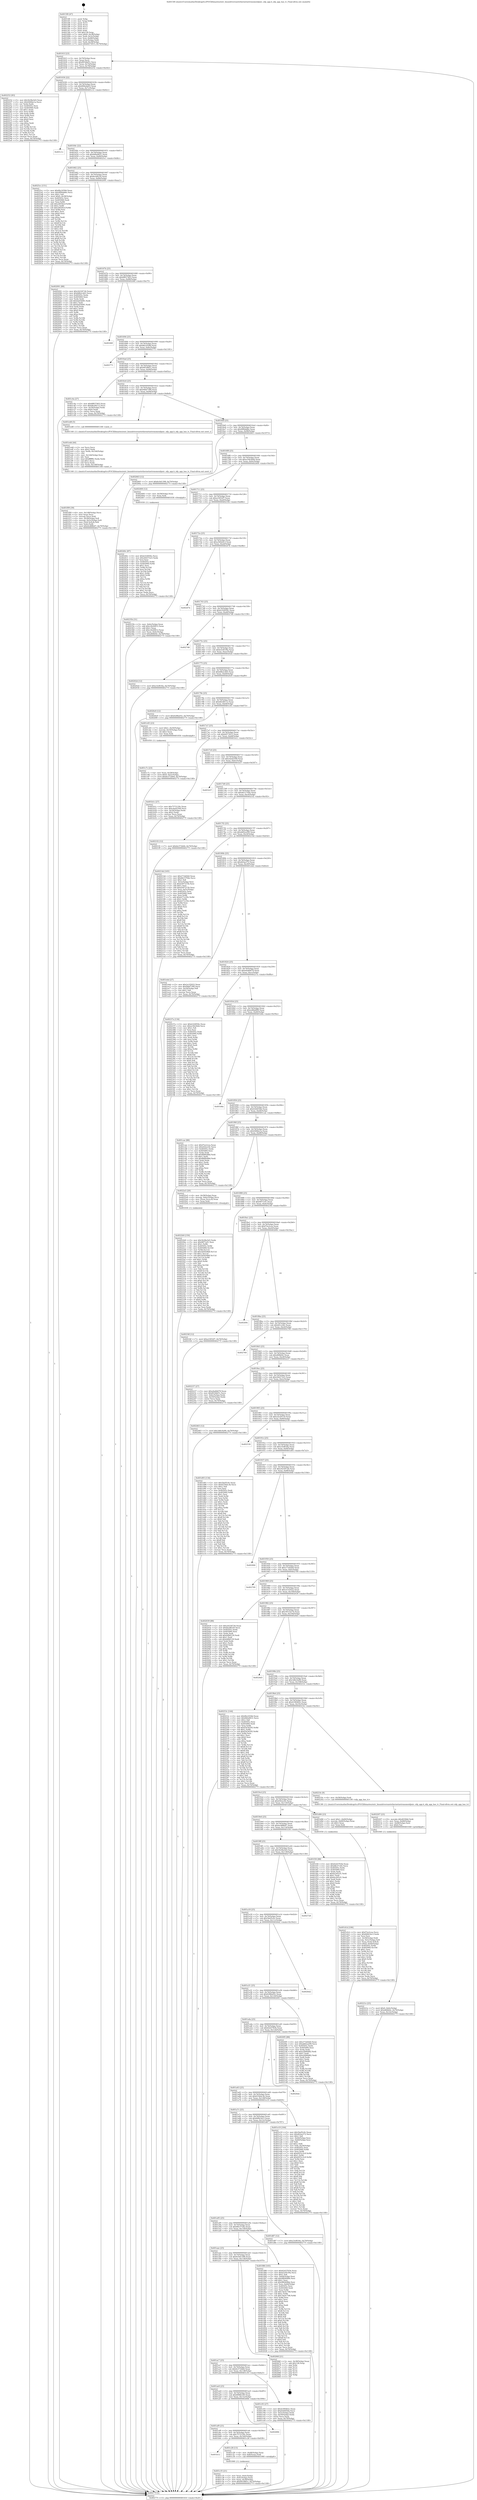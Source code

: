 digraph "0x4015f0" {
  label = "0x4015f0 (/mnt/c/Users/mathe/Desktop/tcc/POCII/binaries/extr_linuxdriversnetethernetnetronomenfpnic..nfp_app.h_nfp_app_has_tc_Final-ollvm.out::main(0))"
  labelloc = "t"
  node[shape=record]

  Entry [label="",width=0.3,height=0.3,shape=circle,fillcolor=black,style=filled]
  "0x40161f" [label="{
     0x40161f [23]\l
     | [instrs]\l
     &nbsp;&nbsp;0x40161f \<+3\>: mov -0x70(%rbp),%eax\l
     &nbsp;&nbsp;0x401622 \<+2\>: mov %eax,%ecx\l
     &nbsp;&nbsp;0x401624 \<+6\>: sub $0x8034bf51,%ecx\l
     &nbsp;&nbsp;0x40162a \<+3\>: mov %eax,-0x74(%rbp)\l
     &nbsp;&nbsp;0x40162d \<+3\>: mov %ecx,-0x78(%rbp)\l
     &nbsp;&nbsp;0x401630 \<+6\>: je 0000000000402252 \<main+0xc62\>\l
  }"]
  "0x402252" [label="{
     0x402252 [83]\l
     | [instrs]\l
     &nbsp;&nbsp;0x402252 \<+5\>: mov $0x5b38a5d3,%eax\l
     &nbsp;&nbsp;0x402257 \<+5\>: mov $0xf266be1a,%ecx\l
     &nbsp;&nbsp;0x40225c \<+2\>: xor %edx,%edx\l
     &nbsp;&nbsp;0x40225e \<+7\>: mov 0x40505c,%esi\l
     &nbsp;&nbsp;0x402265 \<+7\>: mov 0x405060,%edi\l
     &nbsp;&nbsp;0x40226c \<+3\>: sub $0x1,%edx\l
     &nbsp;&nbsp;0x40226f \<+3\>: mov %esi,%r8d\l
     &nbsp;&nbsp;0x402272 \<+3\>: add %edx,%r8d\l
     &nbsp;&nbsp;0x402275 \<+4\>: imul %r8d,%esi\l
     &nbsp;&nbsp;0x402279 \<+3\>: and $0x1,%esi\l
     &nbsp;&nbsp;0x40227c \<+3\>: cmp $0x0,%esi\l
     &nbsp;&nbsp;0x40227f \<+4\>: sete %r9b\l
     &nbsp;&nbsp;0x402283 \<+3\>: cmp $0xa,%edi\l
     &nbsp;&nbsp;0x402286 \<+4\>: setl %r10b\l
     &nbsp;&nbsp;0x40228a \<+3\>: mov %r9b,%r11b\l
     &nbsp;&nbsp;0x40228d \<+3\>: and %r10b,%r11b\l
     &nbsp;&nbsp;0x402290 \<+3\>: xor %r10b,%r9b\l
     &nbsp;&nbsp;0x402293 \<+3\>: or %r9b,%r11b\l
     &nbsp;&nbsp;0x402296 \<+4\>: test $0x1,%r11b\l
     &nbsp;&nbsp;0x40229a \<+3\>: cmovne %ecx,%eax\l
     &nbsp;&nbsp;0x40229d \<+3\>: mov %eax,-0x70(%rbp)\l
     &nbsp;&nbsp;0x4022a0 \<+5\>: jmp 000000000040277f \<main+0x118f\>\l
  }"]
  "0x401636" [label="{
     0x401636 [22]\l
     | [instrs]\l
     &nbsp;&nbsp;0x401636 \<+5\>: jmp 000000000040163b \<main+0x4b\>\l
     &nbsp;&nbsp;0x40163b \<+3\>: mov -0x74(%rbp),%eax\l
     &nbsp;&nbsp;0x40163e \<+5\>: sub $0x806ebb43,%eax\l
     &nbsp;&nbsp;0x401643 \<+3\>: mov %eax,-0x7c(%rbp)\l
     &nbsp;&nbsp;0x401646 \<+6\>: je 0000000000401c1c \<main+0x62c\>\l
  }"]
  Exit [label="",width=0.3,height=0.3,shape=circle,fillcolor=black,style=filled,peripheries=2]
  "0x401c1c" [label="{
     0x401c1c\l
  }", style=dashed]
  "0x40164c" [label="{
     0x40164c [22]\l
     | [instrs]\l
     &nbsp;&nbsp;0x40164c \<+5\>: jmp 0000000000401651 \<main+0x61\>\l
     &nbsp;&nbsp;0x401651 \<+3\>: mov -0x74(%rbp),%eax\l
     &nbsp;&nbsp;0x401654 \<+5\>: sub $0x84fa0831,%eax\l
     &nbsp;&nbsp;0x401659 \<+3\>: mov %eax,-0x80(%rbp)\l
     &nbsp;&nbsp;0x40165c \<+6\>: je 00000000004025cc \<main+0xfdc\>\l
  }"]
  "0x40240c" [label="{
     0x40240c [87]\l
     | [instrs]\l
     &nbsp;&nbsp;0x40240c \<+5\>: mov $0xb324956c,%ecx\l
     &nbsp;&nbsp;0x402411 \<+5\>: mov $0x20d372e5,%edx\l
     &nbsp;&nbsp;0x402416 \<+2\>: xor %esi,%esi\l
     &nbsp;&nbsp;0x402418 \<+8\>: mov 0x40505c,%r8d\l
     &nbsp;&nbsp;0x402420 \<+8\>: mov 0x405060,%r9d\l
     &nbsp;&nbsp;0x402428 \<+3\>: sub $0x1,%esi\l
     &nbsp;&nbsp;0x40242b \<+3\>: mov %r8d,%r10d\l
     &nbsp;&nbsp;0x40242e \<+3\>: add %esi,%r10d\l
     &nbsp;&nbsp;0x402431 \<+4\>: imul %r10d,%r8d\l
     &nbsp;&nbsp;0x402435 \<+4\>: and $0x1,%r8d\l
     &nbsp;&nbsp;0x402439 \<+4\>: cmp $0x0,%r8d\l
     &nbsp;&nbsp;0x40243d \<+4\>: sete %r11b\l
     &nbsp;&nbsp;0x402441 \<+4\>: cmp $0xa,%r9d\l
     &nbsp;&nbsp;0x402445 \<+3\>: setl %bl\l
     &nbsp;&nbsp;0x402448 \<+3\>: mov %r11b,%r14b\l
     &nbsp;&nbsp;0x40244b \<+3\>: and %bl,%r14b\l
     &nbsp;&nbsp;0x40244e \<+3\>: xor %bl,%r11b\l
     &nbsp;&nbsp;0x402451 \<+3\>: or %r11b,%r14b\l
     &nbsp;&nbsp;0x402454 \<+4\>: test $0x1,%r14b\l
     &nbsp;&nbsp;0x402458 \<+3\>: cmovne %edx,%ecx\l
     &nbsp;&nbsp;0x40245b \<+3\>: mov %ecx,-0x70(%rbp)\l
     &nbsp;&nbsp;0x40245e \<+5\>: jmp 000000000040277f \<main+0x118f\>\l
  }"]
  "0x4025cc" [label="{
     0x4025cc [151]\l
     | [instrs]\l
     &nbsp;&nbsp;0x4025cc \<+5\>: mov $0x8fa1658d,%eax\l
     &nbsp;&nbsp;0x4025d1 \<+5\>: mov $0x9f90dd6e,%ecx\l
     &nbsp;&nbsp;0x4025d6 \<+2\>: mov $0x1,%dl\l
     &nbsp;&nbsp;0x4025d8 \<+7\>: movl $0x0,-0x38(%rbp)\l
     &nbsp;&nbsp;0x4025df \<+7\>: mov 0x40505c,%esi\l
     &nbsp;&nbsp;0x4025e6 \<+7\>: mov 0x405060,%edi\l
     &nbsp;&nbsp;0x4025ed \<+3\>: mov %esi,%r8d\l
     &nbsp;&nbsp;0x4025f0 \<+7\>: add $0x2405fecf,%r8d\l
     &nbsp;&nbsp;0x4025f7 \<+4\>: sub $0x1,%r8d\l
     &nbsp;&nbsp;0x4025fb \<+7\>: sub $0x2405fecf,%r8d\l
     &nbsp;&nbsp;0x402602 \<+4\>: imul %r8d,%esi\l
     &nbsp;&nbsp;0x402606 \<+3\>: and $0x1,%esi\l
     &nbsp;&nbsp;0x402609 \<+3\>: cmp $0x0,%esi\l
     &nbsp;&nbsp;0x40260c \<+4\>: sete %r9b\l
     &nbsp;&nbsp;0x402610 \<+3\>: cmp $0xa,%edi\l
     &nbsp;&nbsp;0x402613 \<+4\>: setl %r10b\l
     &nbsp;&nbsp;0x402617 \<+3\>: mov %r9b,%r11b\l
     &nbsp;&nbsp;0x40261a \<+4\>: xor $0xff,%r11b\l
     &nbsp;&nbsp;0x40261e \<+3\>: mov %r10b,%bl\l
     &nbsp;&nbsp;0x402621 \<+3\>: xor $0xff,%bl\l
     &nbsp;&nbsp;0x402624 \<+3\>: xor $0x1,%dl\l
     &nbsp;&nbsp;0x402627 \<+3\>: mov %r11b,%r14b\l
     &nbsp;&nbsp;0x40262a \<+4\>: and $0xff,%r14b\l
     &nbsp;&nbsp;0x40262e \<+3\>: and %dl,%r9b\l
     &nbsp;&nbsp;0x402631 \<+3\>: mov %bl,%r15b\l
     &nbsp;&nbsp;0x402634 \<+4\>: and $0xff,%r15b\l
     &nbsp;&nbsp;0x402638 \<+3\>: and %dl,%r10b\l
     &nbsp;&nbsp;0x40263b \<+3\>: or %r9b,%r14b\l
     &nbsp;&nbsp;0x40263e \<+3\>: or %r10b,%r15b\l
     &nbsp;&nbsp;0x402641 \<+3\>: xor %r15b,%r14b\l
     &nbsp;&nbsp;0x402644 \<+3\>: or %bl,%r11b\l
     &nbsp;&nbsp;0x402647 \<+4\>: xor $0xff,%r11b\l
     &nbsp;&nbsp;0x40264b \<+3\>: or $0x1,%dl\l
     &nbsp;&nbsp;0x40264e \<+3\>: and %dl,%r11b\l
     &nbsp;&nbsp;0x402651 \<+3\>: or %r11b,%r14b\l
     &nbsp;&nbsp;0x402654 \<+4\>: test $0x1,%r14b\l
     &nbsp;&nbsp;0x402658 \<+3\>: cmovne %ecx,%eax\l
     &nbsp;&nbsp;0x40265b \<+3\>: mov %eax,-0x70(%rbp)\l
     &nbsp;&nbsp;0x40265e \<+5\>: jmp 000000000040277f \<main+0x118f\>\l
  }"]
  "0x401662" [label="{
     0x401662 [25]\l
     | [instrs]\l
     &nbsp;&nbsp;0x401662 \<+5\>: jmp 0000000000401667 \<main+0x77\>\l
     &nbsp;&nbsp;0x401667 \<+3\>: mov -0x74(%rbp),%eax\l
     &nbsp;&nbsp;0x40166a \<+5\>: sub $0x8cef8250,%eax\l
     &nbsp;&nbsp;0x40166f \<+6\>: mov %eax,-0x84(%rbp)\l
     &nbsp;&nbsp;0x401675 \<+6\>: je 0000000000402091 \<main+0xaa1\>\l
  }"]
  "0x4022b9" [label="{
     0x4022b9 [150]\l
     | [instrs]\l
     &nbsp;&nbsp;0x4022b9 \<+5\>: mov $0x5b38a5d3,%edx\l
     &nbsp;&nbsp;0x4022be \<+5\>: mov $0xf4f71ef1,%esi\l
     &nbsp;&nbsp;0x4022c3 \<+3\>: mov $0x1,%r8b\l
     &nbsp;&nbsp;0x4022c6 \<+8\>: mov 0x40505c,%r9d\l
     &nbsp;&nbsp;0x4022ce \<+8\>: mov 0x405060,%r10d\l
     &nbsp;&nbsp;0x4022d6 \<+3\>: mov %r9d,%r11d\l
     &nbsp;&nbsp;0x4022d9 \<+7\>: add $0x5d5059b8,%r11d\l
     &nbsp;&nbsp;0x4022e0 \<+4\>: sub $0x1,%r11d\l
     &nbsp;&nbsp;0x4022e4 \<+7\>: sub $0x5d5059b8,%r11d\l
     &nbsp;&nbsp;0x4022eb \<+4\>: imul %r11d,%r9d\l
     &nbsp;&nbsp;0x4022ef \<+4\>: and $0x1,%r9d\l
     &nbsp;&nbsp;0x4022f3 \<+4\>: cmp $0x0,%r9d\l
     &nbsp;&nbsp;0x4022f7 \<+3\>: sete %bl\l
     &nbsp;&nbsp;0x4022fa \<+4\>: cmp $0xa,%r10d\l
     &nbsp;&nbsp;0x4022fe \<+4\>: setl %r14b\l
     &nbsp;&nbsp;0x402302 \<+3\>: mov %bl,%r15b\l
     &nbsp;&nbsp;0x402305 \<+4\>: xor $0xff,%r15b\l
     &nbsp;&nbsp;0x402309 \<+3\>: mov %r14b,%r12b\l
     &nbsp;&nbsp;0x40230c \<+4\>: xor $0xff,%r12b\l
     &nbsp;&nbsp;0x402310 \<+4\>: xor $0x0,%r8b\l
     &nbsp;&nbsp;0x402314 \<+3\>: mov %r15b,%r13b\l
     &nbsp;&nbsp;0x402317 \<+4\>: and $0x0,%r13b\l
     &nbsp;&nbsp;0x40231b \<+3\>: and %r8b,%bl\l
     &nbsp;&nbsp;0x40231e \<+3\>: mov %r12b,%al\l
     &nbsp;&nbsp;0x402321 \<+2\>: and $0x0,%al\l
     &nbsp;&nbsp;0x402323 \<+3\>: and %r8b,%r14b\l
     &nbsp;&nbsp;0x402326 \<+3\>: or %bl,%r13b\l
     &nbsp;&nbsp;0x402329 \<+3\>: or %r14b,%al\l
     &nbsp;&nbsp;0x40232c \<+3\>: xor %al,%r13b\l
     &nbsp;&nbsp;0x40232f \<+3\>: or %r12b,%r15b\l
     &nbsp;&nbsp;0x402332 \<+4\>: xor $0xff,%r15b\l
     &nbsp;&nbsp;0x402336 \<+4\>: or $0x0,%r8b\l
     &nbsp;&nbsp;0x40233a \<+3\>: and %r8b,%r15b\l
     &nbsp;&nbsp;0x40233d \<+3\>: or %r15b,%r13b\l
     &nbsp;&nbsp;0x402340 \<+4\>: test $0x1,%r13b\l
     &nbsp;&nbsp;0x402344 \<+3\>: cmovne %esi,%edx\l
     &nbsp;&nbsp;0x402347 \<+3\>: mov %edx,-0x70(%rbp)\l
     &nbsp;&nbsp;0x40234a \<+5\>: jmp 000000000040277f \<main+0x118f\>\l
  }"]
  "0x402091" [label="{
     0x402091 [88]\l
     | [instrs]\l
     &nbsp;&nbsp;0x402091 \<+5\>: mov $0x24258726,%eax\l
     &nbsp;&nbsp;0x402096 \<+5\>: mov $0xb8b2c4d5,%ecx\l
     &nbsp;&nbsp;0x40209b \<+7\>: mov 0x40505c,%edx\l
     &nbsp;&nbsp;0x4020a2 \<+7\>: mov 0x405060,%esi\l
     &nbsp;&nbsp;0x4020a9 \<+2\>: mov %edx,%edi\l
     &nbsp;&nbsp;0x4020ab \<+6\>: add $0x6a63b9f1,%edi\l
     &nbsp;&nbsp;0x4020b1 \<+3\>: sub $0x1,%edi\l
     &nbsp;&nbsp;0x4020b4 \<+6\>: sub $0x6a63b9f1,%edi\l
     &nbsp;&nbsp;0x4020ba \<+3\>: imul %edi,%edx\l
     &nbsp;&nbsp;0x4020bd \<+3\>: and $0x1,%edx\l
     &nbsp;&nbsp;0x4020c0 \<+3\>: cmp $0x0,%edx\l
     &nbsp;&nbsp;0x4020c3 \<+4\>: sete %r8b\l
     &nbsp;&nbsp;0x4020c7 \<+3\>: cmp $0xa,%esi\l
     &nbsp;&nbsp;0x4020ca \<+4\>: setl %r9b\l
     &nbsp;&nbsp;0x4020ce \<+3\>: mov %r8b,%r10b\l
     &nbsp;&nbsp;0x4020d1 \<+3\>: and %r9b,%r10b\l
     &nbsp;&nbsp;0x4020d4 \<+3\>: xor %r9b,%r8b\l
     &nbsp;&nbsp;0x4020d7 \<+3\>: or %r8b,%r10b\l
     &nbsp;&nbsp;0x4020da \<+4\>: test $0x1,%r10b\l
     &nbsp;&nbsp;0x4020de \<+3\>: cmovne %ecx,%eax\l
     &nbsp;&nbsp;0x4020e1 \<+3\>: mov %eax,-0x70(%rbp)\l
     &nbsp;&nbsp;0x4020e4 \<+5\>: jmp 000000000040277f \<main+0x118f\>\l
  }"]
  "0x40167b" [label="{
     0x40167b [25]\l
     | [instrs]\l
     &nbsp;&nbsp;0x40167b \<+5\>: jmp 0000000000401680 \<main+0x90\>\l
     &nbsp;&nbsp;0x401680 \<+3\>: mov -0x74(%rbp),%eax\l
     &nbsp;&nbsp;0x401683 \<+5\>: sub $0x8f837403,%eax\l
     &nbsp;&nbsp;0x401688 \<+6\>: mov %eax,-0x88(%rbp)\l
     &nbsp;&nbsp;0x40168e \<+6\>: je 000000000040246f \<main+0xe7f\>\l
  }"]
  "0x40221e" [label="{
     0x40221e [25]\l
     | [instrs]\l
     &nbsp;&nbsp;0x40221e \<+7\>: movl $0x0,-0x6c(%rbp)\l
     &nbsp;&nbsp;0x402225 \<+7\>: movl $0xd6fb64c,-0x70(%rbp)\l
     &nbsp;&nbsp;0x40222c \<+6\>: mov %eax,-0x14c(%rbp)\l
     &nbsp;&nbsp;0x402232 \<+5\>: jmp 000000000040277f \<main+0x118f\>\l
  }"]
  "0x40246f" [label="{
     0x40246f\l
  }", style=dashed]
  "0x401694" [label="{
     0x401694 [25]\l
     | [instrs]\l
     &nbsp;&nbsp;0x401694 \<+5\>: jmp 0000000000401699 \<main+0xa9\>\l
     &nbsp;&nbsp;0x401699 \<+3\>: mov -0x74(%rbp),%eax\l
     &nbsp;&nbsp;0x40169c \<+5\>: sub $0x8fa1658d,%eax\l
     &nbsp;&nbsp;0x4016a1 \<+6\>: mov %eax,-0x8c(%rbp)\l
     &nbsp;&nbsp;0x4016a7 \<+6\>: je 0000000000402771 \<main+0x1181\>\l
  }"]
  "0x402207" [label="{
     0x402207 [23]\l
     | [instrs]\l
     &nbsp;&nbsp;0x402207 \<+10\>: movabs $0x4030b6,%rdi\l
     &nbsp;&nbsp;0x402211 \<+3\>: mov %eax,-0x68(%rbp)\l
     &nbsp;&nbsp;0x402214 \<+3\>: mov -0x68(%rbp),%esi\l
     &nbsp;&nbsp;0x402217 \<+2\>: mov $0x0,%al\l
     &nbsp;&nbsp;0x402219 \<+5\>: call 0000000000401040 \<printf@plt\>\l
     | [calls]\l
     &nbsp;&nbsp;0x401040 \{1\} (unknown)\l
  }"]
  "0x402771" [label="{
     0x402771\l
  }", style=dashed]
  "0x4016ad" [label="{
     0x4016ad [25]\l
     | [instrs]\l
     &nbsp;&nbsp;0x4016ad \<+5\>: jmp 00000000004016b2 \<main+0xc2\>\l
     &nbsp;&nbsp;0x4016b2 \<+3\>: mov -0x74(%rbp),%eax\l
     &nbsp;&nbsp;0x4016b5 \<+5\>: sub $0x90188f1c,%eax\l
     &nbsp;&nbsp;0x4016ba \<+6\>: mov %eax,-0x90(%rbp)\l
     &nbsp;&nbsp;0x4016c0 \<+6\>: je 0000000000401c4a \<main+0x65a\>\l
  }"]
  "0x401f09" [label="{
     0x401f09 [39]\l
     | [instrs]\l
     &nbsp;&nbsp;0x401f09 \<+6\>: mov -0x148(%rbp),%ecx\l
     &nbsp;&nbsp;0x401f0f \<+3\>: imul %eax,%ecx\l
     &nbsp;&nbsp;0x401f12 \<+3\>: movslq %ecx,%rdi\l
     &nbsp;&nbsp;0x401f15 \<+4\>: mov -0x58(%rbp),%r8\l
     &nbsp;&nbsp;0x401f19 \<+4\>: movslq -0x5c(%rbp),%r9\l
     &nbsp;&nbsp;0x401f1d \<+4\>: mov (%r8,%r9,8),%r8\l
     &nbsp;&nbsp;0x401f21 \<+3\>: mov %rdi,(%r8)\l
     &nbsp;&nbsp;0x401f24 \<+7\>: movl $0x4cd88b47,-0x70(%rbp)\l
     &nbsp;&nbsp;0x401f2b \<+5\>: jmp 000000000040277f \<main+0x118f\>\l
  }"]
  "0x401c4a" [label="{
     0x401c4a [27]\l
     | [instrs]\l
     &nbsp;&nbsp;0x401c4a \<+5\>: mov $0x8f837403,%eax\l
     &nbsp;&nbsp;0x401c4f \<+5\>: mov $0xb8c48112,%ecx\l
     &nbsp;&nbsp;0x401c54 \<+3\>: mov -0x30(%rbp),%edx\l
     &nbsp;&nbsp;0x401c57 \<+3\>: cmp $0x0,%edx\l
     &nbsp;&nbsp;0x401c5a \<+3\>: cmove %ecx,%eax\l
     &nbsp;&nbsp;0x401c5d \<+3\>: mov %eax,-0x70(%rbp)\l
     &nbsp;&nbsp;0x401c60 \<+5\>: jmp 000000000040277f \<main+0x118f\>\l
  }"]
  "0x4016c6" [label="{
     0x4016c6 [25]\l
     | [instrs]\l
     &nbsp;&nbsp;0x4016c6 \<+5\>: jmp 00000000004016cb \<main+0xdb\>\l
     &nbsp;&nbsp;0x4016cb \<+3\>: mov -0x74(%rbp),%eax\l
     &nbsp;&nbsp;0x4016ce \<+5\>: sub $0x94bf7390,%eax\l
     &nbsp;&nbsp;0x4016d3 \<+6\>: mov %eax,-0x94(%rbp)\l
     &nbsp;&nbsp;0x4016d9 \<+6\>: je 0000000000401ed8 \<main+0x8e8\>\l
  }"]
  "0x401edd" [label="{
     0x401edd [44]\l
     | [instrs]\l
     &nbsp;&nbsp;0x401edd \<+2\>: xor %ecx,%ecx\l
     &nbsp;&nbsp;0x401edf \<+5\>: mov $0x2,%edx\l
     &nbsp;&nbsp;0x401ee4 \<+6\>: mov %edx,-0x144(%rbp)\l
     &nbsp;&nbsp;0x401eea \<+1\>: cltd\l
     &nbsp;&nbsp;0x401eeb \<+6\>: mov -0x144(%rbp),%esi\l
     &nbsp;&nbsp;0x401ef1 \<+2\>: idiv %esi\l
     &nbsp;&nbsp;0x401ef3 \<+6\>: imul $0xfffffffe,%edx,%edx\l
     &nbsp;&nbsp;0x401ef9 \<+3\>: sub $0x1,%ecx\l
     &nbsp;&nbsp;0x401efc \<+2\>: sub %ecx,%edx\l
     &nbsp;&nbsp;0x401efe \<+6\>: mov %edx,-0x148(%rbp)\l
     &nbsp;&nbsp;0x401f04 \<+5\>: call 0000000000401160 \<next_i\>\l
     | [calls]\l
     &nbsp;&nbsp;0x401160 \{1\} (/mnt/c/Users/mathe/Desktop/tcc/POCII/binaries/extr_linuxdriversnetethernetnetronomenfpnic..nfp_app.h_nfp_app_has_tc_Final-ollvm.out::next_i)\l
  }"]
  "0x401ed8" [label="{
     0x401ed8 [5]\l
     | [instrs]\l
     &nbsp;&nbsp;0x401ed8 \<+5\>: call 0000000000401160 \<next_i\>\l
     | [calls]\l
     &nbsp;&nbsp;0x401160 \{1\} (/mnt/c/Users/mathe/Desktop/tcc/POCII/binaries/extr_linuxdriversnetethernetnetronomenfpnic..nfp_app.h_nfp_app_has_tc_Final-ollvm.out::next_i)\l
  }"]
  "0x4016df" [label="{
     0x4016df [25]\l
     | [instrs]\l
     &nbsp;&nbsp;0x4016df \<+5\>: jmp 00000000004016e4 \<main+0xf4\>\l
     &nbsp;&nbsp;0x4016e4 \<+3\>: mov -0x74(%rbp),%eax\l
     &nbsp;&nbsp;0x4016e7 \<+5\>: sub $0x9f90dd6e,%eax\l
     &nbsp;&nbsp;0x4016ec \<+6\>: mov %eax,-0x98(%rbp)\l
     &nbsp;&nbsp;0x4016f2 \<+6\>: je 0000000000402663 \<main+0x1073\>\l
  }"]
  "0x401d1d" [label="{
     0x401d1d [106]\l
     | [instrs]\l
     &nbsp;&nbsp;0x401d1d \<+5\>: mov $0xf7ee2cea,%ecx\l
     &nbsp;&nbsp;0x401d22 \<+5\>: mov $0x66fb54c3,%edx\l
     &nbsp;&nbsp;0x401d27 \<+2\>: xor %esi,%esi\l
     &nbsp;&nbsp;0x401d29 \<+4\>: mov -0x58(%rbp),%rdi\l
     &nbsp;&nbsp;0x401d2d \<+4\>: movslq -0x5c(%rbp),%r8\l
     &nbsp;&nbsp;0x401d31 \<+4\>: mov %rax,(%rdi,%r8,8)\l
     &nbsp;&nbsp;0x401d35 \<+7\>: movl $0x0,-0x64(%rbp)\l
     &nbsp;&nbsp;0x401d3c \<+8\>: mov 0x40505c,%r9d\l
     &nbsp;&nbsp;0x401d44 \<+8\>: mov 0x405060,%r10d\l
     &nbsp;&nbsp;0x401d4c \<+3\>: sub $0x1,%esi\l
     &nbsp;&nbsp;0x401d4f \<+3\>: mov %r9d,%r11d\l
     &nbsp;&nbsp;0x401d52 \<+3\>: add %esi,%r11d\l
     &nbsp;&nbsp;0x401d55 \<+4\>: imul %r11d,%r9d\l
     &nbsp;&nbsp;0x401d59 \<+4\>: and $0x1,%r9d\l
     &nbsp;&nbsp;0x401d5d \<+4\>: cmp $0x0,%r9d\l
     &nbsp;&nbsp;0x401d61 \<+3\>: sete %bl\l
     &nbsp;&nbsp;0x401d64 \<+4\>: cmp $0xa,%r10d\l
     &nbsp;&nbsp;0x401d68 \<+4\>: setl %r14b\l
     &nbsp;&nbsp;0x401d6c \<+3\>: mov %bl,%r15b\l
     &nbsp;&nbsp;0x401d6f \<+3\>: and %r14b,%r15b\l
     &nbsp;&nbsp;0x401d72 \<+3\>: xor %r14b,%bl\l
     &nbsp;&nbsp;0x401d75 \<+3\>: or %bl,%r15b\l
     &nbsp;&nbsp;0x401d78 \<+4\>: test $0x1,%r15b\l
     &nbsp;&nbsp;0x401d7c \<+3\>: cmovne %edx,%ecx\l
     &nbsp;&nbsp;0x401d7f \<+3\>: mov %ecx,-0x70(%rbp)\l
     &nbsp;&nbsp;0x401d82 \<+5\>: jmp 000000000040277f \<main+0x118f\>\l
  }"]
  "0x402663" [label="{
     0x402663 [12]\l
     | [instrs]\l
     &nbsp;&nbsp;0x402663 \<+7\>: movl $0x6c0d1398,-0x70(%rbp)\l
     &nbsp;&nbsp;0x40266a \<+5\>: jmp 000000000040277f \<main+0x118f\>\l
  }"]
  "0x4016f8" [label="{
     0x4016f8 [25]\l
     | [instrs]\l
     &nbsp;&nbsp;0x4016f8 \<+5\>: jmp 00000000004016fd \<main+0x10d\>\l
     &nbsp;&nbsp;0x4016fd \<+3\>: mov -0x74(%rbp),%eax\l
     &nbsp;&nbsp;0x401700 \<+5\>: sub $0xa10b30d4,%eax\l
     &nbsp;&nbsp;0x401705 \<+6\>: mov %eax,-0x9c(%rbp)\l
     &nbsp;&nbsp;0x40170b \<+6\>: je 0000000000402400 \<main+0xe10\>\l
  }"]
  "0x401c7c" [label="{
     0x401c7c [23]\l
     | [instrs]\l
     &nbsp;&nbsp;0x401c7c \<+4\>: mov %rax,-0x58(%rbp)\l
     &nbsp;&nbsp;0x401c80 \<+7\>: movl $0x0,-0x5c(%rbp)\l
     &nbsp;&nbsp;0x401c87 \<+7\>: movl $0x6e372b64,-0x70(%rbp)\l
     &nbsp;&nbsp;0x401c8e \<+5\>: jmp 000000000040277f \<main+0x118f\>\l
  }"]
  "0x402400" [label="{
     0x402400 [12]\l
     | [instrs]\l
     &nbsp;&nbsp;0x402400 \<+4\>: mov -0x58(%rbp),%rax\l
     &nbsp;&nbsp;0x402404 \<+3\>: mov %rax,%rdi\l
     &nbsp;&nbsp;0x402407 \<+5\>: call 0000000000401030 \<free@plt\>\l
     | [calls]\l
     &nbsp;&nbsp;0x401030 \{1\} (unknown)\l
  }"]
  "0x401711" [label="{
     0x401711 [25]\l
     | [instrs]\l
     &nbsp;&nbsp;0x401711 \<+5\>: jmp 0000000000401716 \<main+0x126\>\l
     &nbsp;&nbsp;0x401716 \<+3\>: mov -0x74(%rbp),%eax\l
     &nbsp;&nbsp;0x401719 \<+5\>: sub $0xa10f32f7,%eax\l
     &nbsp;&nbsp;0x40171e \<+6\>: mov %eax,-0xa0(%rbp)\l
     &nbsp;&nbsp;0x401724 \<+6\>: je 000000000040235b \<main+0xd6b\>\l
  }"]
  "0x401c35" [label="{
     0x401c35 [21]\l
     | [instrs]\l
     &nbsp;&nbsp;0x401c35 \<+3\>: mov %eax,-0x4c(%rbp)\l
     &nbsp;&nbsp;0x401c38 \<+3\>: mov -0x4c(%rbp),%eax\l
     &nbsp;&nbsp;0x401c3b \<+3\>: mov %eax,-0x30(%rbp)\l
     &nbsp;&nbsp;0x401c3e \<+7\>: movl $0x90188f1c,-0x70(%rbp)\l
     &nbsp;&nbsp;0x401c45 \<+5\>: jmp 000000000040277f \<main+0x118f\>\l
  }"]
  "0x40235b" [label="{
     0x40235b [31]\l
     | [instrs]\l
     &nbsp;&nbsp;0x40235b \<+3\>: mov -0x6c(%rbp),%eax\l
     &nbsp;&nbsp;0x40235e \<+5\>: add $0xc2b26812,%eax\l
     &nbsp;&nbsp;0x402363 \<+3\>: add $0x1,%eax\l
     &nbsp;&nbsp;0x402366 \<+5\>: sub $0xc2b26812,%eax\l
     &nbsp;&nbsp;0x40236b \<+3\>: mov %eax,-0x6c(%rbp)\l
     &nbsp;&nbsp;0x40236e \<+7\>: movl $0xd6fb64c,-0x70(%rbp)\l
     &nbsp;&nbsp;0x402375 \<+5\>: jmp 000000000040277f \<main+0x118f\>\l
  }"]
  "0x40172a" [label="{
     0x40172a [25]\l
     | [instrs]\l
     &nbsp;&nbsp;0x40172a \<+5\>: jmp 000000000040172f \<main+0x13f\>\l
     &nbsp;&nbsp;0x40172f \<+3\>: mov -0x74(%rbp),%eax\l
     &nbsp;&nbsp;0x401732 \<+5\>: sub $0xa3b9a9c3,%eax\l
     &nbsp;&nbsp;0x401737 \<+6\>: mov %eax,-0xa4(%rbp)\l
     &nbsp;&nbsp;0x40173d \<+6\>: je 000000000040247b \<main+0xe8b\>\l
  }"]
  "0x401b12" [label="{
     0x401b12\l
  }", style=dashed]
  "0x40247b" [label="{
     0x40247b\l
  }", style=dashed]
  "0x401743" [label="{
     0x401743 [25]\l
     | [instrs]\l
     &nbsp;&nbsp;0x401743 \<+5\>: jmp 0000000000401748 \<main+0x158\>\l
     &nbsp;&nbsp;0x401748 \<+3\>: mov -0x74(%rbp),%eax\l
     &nbsp;&nbsp;0x40174b \<+5\>: sub $0xb324956c,%eax\l
     &nbsp;&nbsp;0x401750 \<+6\>: mov %eax,-0xa8(%rbp)\l
     &nbsp;&nbsp;0x401756 \<+6\>: je 0000000000402748 \<main+0x1158\>\l
  }"]
  "0x401c28" [label="{
     0x401c28 [13]\l
     | [instrs]\l
     &nbsp;&nbsp;0x401c28 \<+4\>: mov -0x48(%rbp),%rax\l
     &nbsp;&nbsp;0x401c2c \<+4\>: mov 0x8(%rax),%rdi\l
     &nbsp;&nbsp;0x401c30 \<+5\>: call 0000000000401060 \<atoi@plt\>\l
     | [calls]\l
     &nbsp;&nbsp;0x401060 \{1\} (unknown)\l
  }"]
  "0x402748" [label="{
     0x402748\l
  }", style=dashed]
  "0x40175c" [label="{
     0x40175c [25]\l
     | [instrs]\l
     &nbsp;&nbsp;0x40175c \<+5\>: jmp 0000000000401761 \<main+0x171\>\l
     &nbsp;&nbsp;0x401761 \<+3\>: mov -0x74(%rbp),%eax\l
     &nbsp;&nbsp;0x401764 \<+5\>: sub $0xb3c8539a,%eax\l
     &nbsp;&nbsp;0x401769 \<+6\>: mov %eax,-0xac(%rbp)\l
     &nbsp;&nbsp;0x40176f \<+6\>: je 000000000040202d \<main+0xa3d\>\l
  }"]
  "0x401af9" [label="{
     0x401af9 [25]\l
     | [instrs]\l
     &nbsp;&nbsp;0x401af9 \<+5\>: jmp 0000000000401afe \<main+0x50e\>\l
     &nbsp;&nbsp;0x401afe \<+3\>: mov -0x74(%rbp),%eax\l
     &nbsp;&nbsp;0x401b01 \<+5\>: sub $0x7572129c,%eax\l
     &nbsp;&nbsp;0x401b06 \<+6\>: mov %eax,-0x140(%rbp)\l
     &nbsp;&nbsp;0x401b0c \<+6\>: je 0000000000401c28 \<main+0x638\>\l
  }"]
  "0x40202d" [label="{
     0x40202d [12]\l
     | [instrs]\l
     &nbsp;&nbsp;0x40202d \<+7\>: movl $0x23ef634a,-0x70(%rbp)\l
     &nbsp;&nbsp;0x402034 \<+5\>: jmp 000000000040277f \<main+0x118f\>\l
  }"]
  "0x401775" [label="{
     0x401775 [25]\l
     | [instrs]\l
     &nbsp;&nbsp;0x401775 \<+5\>: jmp 000000000040177a \<main+0x18a\>\l
     &nbsp;&nbsp;0x40177a \<+3\>: mov -0x74(%rbp),%eax\l
     &nbsp;&nbsp;0x40177d \<+5\>: sub $0xb8b2c4d5,%eax\l
     &nbsp;&nbsp;0x401782 \<+6\>: mov %eax,-0xb0(%rbp)\l
     &nbsp;&nbsp;0x401788 \<+6\>: je 00000000004020e9 \<main+0xaf9\>\l
  }"]
  "0x402684" [label="{
     0x402684\l
  }", style=dashed]
  "0x4020e9" [label="{
     0x4020e9 [12]\l
     | [instrs]\l
     &nbsp;&nbsp;0x4020e9 \<+7\>: movl $0x6288a93c,-0x70(%rbp)\l
     &nbsp;&nbsp;0x4020f0 \<+5\>: jmp 000000000040277f \<main+0x118f\>\l
  }"]
  "0x40178e" [label="{
     0x40178e [25]\l
     | [instrs]\l
     &nbsp;&nbsp;0x40178e \<+5\>: jmp 0000000000401793 \<main+0x1a3\>\l
     &nbsp;&nbsp;0x401793 \<+3\>: mov -0x74(%rbp),%eax\l
     &nbsp;&nbsp;0x401796 \<+5\>: sub $0xb8c48112,%eax\l
     &nbsp;&nbsp;0x40179b \<+6\>: mov %eax,-0xb4(%rbp)\l
     &nbsp;&nbsp;0x4017a1 \<+6\>: je 0000000000401c65 \<main+0x675\>\l
  }"]
  "0x401ae0" [label="{
     0x401ae0 [25]\l
     | [instrs]\l
     &nbsp;&nbsp;0x401ae0 \<+5\>: jmp 0000000000401ae5 \<main+0x4f5\>\l
     &nbsp;&nbsp;0x401ae5 \<+3\>: mov -0x74(%rbp),%eax\l
     &nbsp;&nbsp;0x401ae8 \<+5\>: sub $0x6f08b100,%eax\l
     &nbsp;&nbsp;0x401aed \<+6\>: mov %eax,-0x13c(%rbp)\l
     &nbsp;&nbsp;0x401af3 \<+6\>: je 0000000000402684 \<main+0x1094\>\l
  }"]
  "0x401c65" [label="{
     0x401c65 [23]\l
     | [instrs]\l
     &nbsp;&nbsp;0x401c65 \<+7\>: movl $0x1,-0x50(%rbp)\l
     &nbsp;&nbsp;0x401c6c \<+4\>: movslq -0x50(%rbp),%rax\l
     &nbsp;&nbsp;0x401c70 \<+4\>: shl $0x3,%rax\l
     &nbsp;&nbsp;0x401c74 \<+3\>: mov %rax,%rdi\l
     &nbsp;&nbsp;0x401c77 \<+5\>: call 0000000000401050 \<malloc@plt\>\l
     | [calls]\l
     &nbsp;&nbsp;0x401050 \{1\} (unknown)\l
  }"]
  "0x4017a7" [label="{
     0x4017a7 [25]\l
     | [instrs]\l
     &nbsp;&nbsp;0x4017a7 \<+5\>: jmp 00000000004017ac \<main+0x1bc\>\l
     &nbsp;&nbsp;0x4017ac \<+3\>: mov -0x74(%rbp),%eax\l
     &nbsp;&nbsp;0x4017af \<+5\>: sub $0xbf273015,%eax\l
     &nbsp;&nbsp;0x4017b4 \<+6\>: mov %eax,-0xb8(%rbp)\l
     &nbsp;&nbsp;0x4017ba \<+6\>: je 0000000000401b1c \<main+0x52c\>\l
  }"]
  "0x401c93" [label="{
     0x401c93 [27]\l
     | [instrs]\l
     &nbsp;&nbsp;0x401c93 \<+5\>: mov $0x4180462c,%eax\l
     &nbsp;&nbsp;0x401c98 \<+5\>: mov $0xf24405bb,%ecx\l
     &nbsp;&nbsp;0x401c9d \<+3\>: mov -0x5c(%rbp),%edx\l
     &nbsp;&nbsp;0x401ca0 \<+3\>: cmp -0x50(%rbp),%edx\l
     &nbsp;&nbsp;0x401ca3 \<+3\>: cmovl %ecx,%eax\l
     &nbsp;&nbsp;0x401ca6 \<+3\>: mov %eax,-0x70(%rbp)\l
     &nbsp;&nbsp;0x401ca9 \<+5\>: jmp 000000000040277f \<main+0x118f\>\l
  }"]
  "0x401b1c" [label="{
     0x401b1c [27]\l
     | [instrs]\l
     &nbsp;&nbsp;0x401b1c \<+5\>: mov $0x7572129c,%eax\l
     &nbsp;&nbsp;0x401b21 \<+5\>: mov $0xcbed2509,%ecx\l
     &nbsp;&nbsp;0x401b26 \<+3\>: mov -0x34(%rbp),%edx\l
     &nbsp;&nbsp;0x401b29 \<+3\>: cmp $0x2,%edx\l
     &nbsp;&nbsp;0x401b2c \<+3\>: cmovne %ecx,%eax\l
     &nbsp;&nbsp;0x401b2f \<+3\>: mov %eax,-0x70(%rbp)\l
     &nbsp;&nbsp;0x401b32 \<+5\>: jmp 000000000040277f \<main+0x118f\>\l
  }"]
  "0x4017c0" [label="{
     0x4017c0 [25]\l
     | [instrs]\l
     &nbsp;&nbsp;0x4017c0 \<+5\>: jmp 00000000004017c5 \<main+0x1d5\>\l
     &nbsp;&nbsp;0x4017c5 \<+3\>: mov -0x74(%rbp),%eax\l
     &nbsp;&nbsp;0x4017c8 \<+5\>: sub $0xcbed2509,%eax\l
     &nbsp;&nbsp;0x4017cd \<+6\>: mov %eax,-0xbc(%rbp)\l
     &nbsp;&nbsp;0x4017d3 \<+6\>: je 0000000000401b37 \<main+0x547\>\l
  }"]
  "0x40277f" [label="{
     0x40277f [5]\l
     | [instrs]\l
     &nbsp;&nbsp;0x40277f \<+5\>: jmp 000000000040161f \<main+0x2f\>\l
  }"]
  "0x4015f0" [label="{
     0x4015f0 [47]\l
     | [instrs]\l
     &nbsp;&nbsp;0x4015f0 \<+1\>: push %rbp\l
     &nbsp;&nbsp;0x4015f1 \<+3\>: mov %rsp,%rbp\l
     &nbsp;&nbsp;0x4015f4 \<+2\>: push %r15\l
     &nbsp;&nbsp;0x4015f6 \<+2\>: push %r14\l
     &nbsp;&nbsp;0x4015f8 \<+2\>: push %r13\l
     &nbsp;&nbsp;0x4015fa \<+2\>: push %r12\l
     &nbsp;&nbsp;0x4015fc \<+1\>: push %rbx\l
     &nbsp;&nbsp;0x4015fd \<+7\>: sub $0x128,%rsp\l
     &nbsp;&nbsp;0x401604 \<+7\>: movl $0x0,-0x38(%rbp)\l
     &nbsp;&nbsp;0x40160b \<+3\>: mov %edi,-0x3c(%rbp)\l
     &nbsp;&nbsp;0x40160e \<+4\>: mov %rsi,-0x48(%rbp)\l
     &nbsp;&nbsp;0x401612 \<+3\>: mov -0x3c(%rbp),%edi\l
     &nbsp;&nbsp;0x401615 \<+3\>: mov %edi,-0x34(%rbp)\l
     &nbsp;&nbsp;0x401618 \<+7\>: movl $0xbf273015,-0x70(%rbp)\l
  }"]
  "0x401ac7" [label="{
     0x401ac7 [25]\l
     | [instrs]\l
     &nbsp;&nbsp;0x401ac7 \<+5\>: jmp 0000000000401acc \<main+0x4dc\>\l
     &nbsp;&nbsp;0x401acc \<+3\>: mov -0x74(%rbp),%eax\l
     &nbsp;&nbsp;0x401acf \<+5\>: sub $0x6e372b64,%eax\l
     &nbsp;&nbsp;0x401ad4 \<+6\>: mov %eax,-0x138(%rbp)\l
     &nbsp;&nbsp;0x401ada \<+6\>: je 0000000000401c93 \<main+0x6a3\>\l
  }"]
  "0x401b37" [label="{
     0x401b37\l
  }", style=dashed]
  "0x4017d9" [label="{
     0x4017d9 [25]\l
     | [instrs]\l
     &nbsp;&nbsp;0x4017d9 \<+5\>: jmp 00000000004017de \<main+0x1ee\>\l
     &nbsp;&nbsp;0x4017de \<+3\>: mov -0x74(%rbp),%eax\l
     &nbsp;&nbsp;0x4017e1 \<+5\>: sub $0xdb15704e,%eax\l
     &nbsp;&nbsp;0x4017e6 \<+6\>: mov %eax,-0xc0(%rbp)\l
     &nbsp;&nbsp;0x4017ec \<+6\>: je 00000000004021f2 \<main+0xc02\>\l
  }"]
  "0x40266f" [label="{
     0x40266f [21]\l
     | [instrs]\l
     &nbsp;&nbsp;0x40266f \<+3\>: mov -0x38(%rbp),%eax\l
     &nbsp;&nbsp;0x402672 \<+7\>: add $0x128,%rsp\l
     &nbsp;&nbsp;0x402679 \<+1\>: pop %rbx\l
     &nbsp;&nbsp;0x40267a \<+2\>: pop %r12\l
     &nbsp;&nbsp;0x40267c \<+2\>: pop %r13\l
     &nbsp;&nbsp;0x40267e \<+2\>: pop %r14\l
     &nbsp;&nbsp;0x402680 \<+2\>: pop %r15\l
     &nbsp;&nbsp;0x402682 \<+1\>: pop %rbp\l
     &nbsp;&nbsp;0x402683 \<+1\>: ret\l
  }"]
  "0x4021f2" [label="{
     0x4021f2 [12]\l
     | [instrs]\l
     &nbsp;&nbsp;0x4021f2 \<+7\>: movl $0x6e372b64,-0x70(%rbp)\l
     &nbsp;&nbsp;0x4021f9 \<+5\>: jmp 000000000040277f \<main+0x118f\>\l
  }"]
  "0x4017f2" [label="{
     0x4017f2 [25]\l
     | [instrs]\l
     &nbsp;&nbsp;0x4017f2 \<+5\>: jmp 00000000004017f7 \<main+0x207\>\l
     &nbsp;&nbsp;0x4017f7 \<+3\>: mov -0x74(%rbp),%eax\l
     &nbsp;&nbsp;0x4017fa \<+5\>: sub $0xdd02a299,%eax\l
     &nbsp;&nbsp;0x4017ff \<+6\>: mov %eax,-0xc4(%rbp)\l
     &nbsp;&nbsp;0x401805 \<+6\>: je 000000000040214d \<main+0xb5d\>\l
  }"]
  "0x401aae" [label="{
     0x401aae [25]\l
     | [instrs]\l
     &nbsp;&nbsp;0x401aae \<+5\>: jmp 0000000000401ab3 \<main+0x4c3\>\l
     &nbsp;&nbsp;0x401ab3 \<+3\>: mov -0x74(%rbp),%eax\l
     &nbsp;&nbsp;0x401ab6 \<+5\>: sub $0x6c0d1398,%eax\l
     &nbsp;&nbsp;0x401abb \<+6\>: mov %eax,-0x134(%rbp)\l
     &nbsp;&nbsp;0x401ac1 \<+6\>: je 000000000040266f \<main+0x107f\>\l
  }"]
  "0x40214d" [label="{
     0x40214d [165]\l
     | [instrs]\l
     &nbsp;&nbsp;0x40214d \<+5\>: mov $0x271bf2b0,%eax\l
     &nbsp;&nbsp;0x402152 \<+5\>: mov $0xdb15704e,%ecx\l
     &nbsp;&nbsp;0x402157 \<+2\>: mov $0x1,%dl\l
     &nbsp;&nbsp;0x402159 \<+3\>: mov -0x5c(%rbp),%esi\l
     &nbsp;&nbsp;0x40215c \<+6\>: sub $0xd397215b,%esi\l
     &nbsp;&nbsp;0x402162 \<+3\>: add $0x1,%esi\l
     &nbsp;&nbsp;0x402165 \<+6\>: add $0xd397215b,%esi\l
     &nbsp;&nbsp;0x40216b \<+3\>: mov %esi,-0x5c(%rbp)\l
     &nbsp;&nbsp;0x40216e \<+7\>: mov 0x40505c,%esi\l
     &nbsp;&nbsp;0x402175 \<+7\>: mov 0x405060,%edi\l
     &nbsp;&nbsp;0x40217c \<+3\>: mov %esi,%r8d\l
     &nbsp;&nbsp;0x40217f \<+7\>: add $0xb271e50c,%r8d\l
     &nbsp;&nbsp;0x402186 \<+4\>: sub $0x1,%r8d\l
     &nbsp;&nbsp;0x40218a \<+7\>: sub $0xb271e50c,%r8d\l
     &nbsp;&nbsp;0x402191 \<+4\>: imul %r8d,%esi\l
     &nbsp;&nbsp;0x402195 \<+3\>: and $0x1,%esi\l
     &nbsp;&nbsp;0x402198 \<+3\>: cmp $0x0,%esi\l
     &nbsp;&nbsp;0x40219b \<+4\>: sete %r9b\l
     &nbsp;&nbsp;0x40219f \<+3\>: cmp $0xa,%edi\l
     &nbsp;&nbsp;0x4021a2 \<+4\>: setl %r10b\l
     &nbsp;&nbsp;0x4021a6 \<+3\>: mov %r9b,%r11b\l
     &nbsp;&nbsp;0x4021a9 \<+4\>: xor $0xff,%r11b\l
     &nbsp;&nbsp;0x4021ad \<+3\>: mov %r10b,%bl\l
     &nbsp;&nbsp;0x4021b0 \<+3\>: xor $0xff,%bl\l
     &nbsp;&nbsp;0x4021b3 \<+3\>: xor $0x1,%dl\l
     &nbsp;&nbsp;0x4021b6 \<+3\>: mov %r11b,%r14b\l
     &nbsp;&nbsp;0x4021b9 \<+4\>: and $0xff,%r14b\l
     &nbsp;&nbsp;0x4021bd \<+3\>: and %dl,%r9b\l
     &nbsp;&nbsp;0x4021c0 \<+3\>: mov %bl,%r15b\l
     &nbsp;&nbsp;0x4021c3 \<+4\>: and $0xff,%r15b\l
     &nbsp;&nbsp;0x4021c7 \<+3\>: and %dl,%r10b\l
     &nbsp;&nbsp;0x4021ca \<+3\>: or %r9b,%r14b\l
     &nbsp;&nbsp;0x4021cd \<+3\>: or %r10b,%r15b\l
     &nbsp;&nbsp;0x4021d0 \<+3\>: xor %r15b,%r14b\l
     &nbsp;&nbsp;0x4021d3 \<+3\>: or %bl,%r11b\l
     &nbsp;&nbsp;0x4021d6 \<+4\>: xor $0xff,%r11b\l
     &nbsp;&nbsp;0x4021da \<+3\>: or $0x1,%dl\l
     &nbsp;&nbsp;0x4021dd \<+3\>: and %dl,%r11b\l
     &nbsp;&nbsp;0x4021e0 \<+3\>: or %r11b,%r14b\l
     &nbsp;&nbsp;0x4021e3 \<+4\>: test $0x1,%r14b\l
     &nbsp;&nbsp;0x4021e7 \<+3\>: cmovne %ecx,%eax\l
     &nbsp;&nbsp;0x4021ea \<+3\>: mov %eax,-0x70(%rbp)\l
     &nbsp;&nbsp;0x4021ed \<+5\>: jmp 000000000040277f \<main+0x118f\>\l
  }"]
  "0x40180b" [label="{
     0x40180b [25]\l
     | [instrs]\l
     &nbsp;&nbsp;0x40180b \<+5\>: jmp 0000000000401810 \<main+0x220\>\l
     &nbsp;&nbsp;0x401810 \<+3\>: mov -0x74(%rbp),%eax\l
     &nbsp;&nbsp;0x401813 \<+5\>: sub $0xdfcba372,%eax\l
     &nbsp;&nbsp;0x401818 \<+6\>: mov %eax,-0xc8(%rbp)\l
     &nbsp;&nbsp;0x40181e \<+6\>: je 0000000000401ebd \<main+0x8cd\>\l
  }"]
  "0x401f88" [label="{
     0x401f88 [165]\l
     | [instrs]\l
     &nbsp;&nbsp;0x401f88 \<+5\>: mov $0x62d3763b,%eax\l
     &nbsp;&nbsp;0x401f8d \<+5\>: mov $0xb3c8539a,%ecx\l
     &nbsp;&nbsp;0x401f92 \<+2\>: mov $0x1,%dl\l
     &nbsp;&nbsp;0x401f94 \<+3\>: mov -0x64(%rbp),%esi\l
     &nbsp;&nbsp;0x401f97 \<+6\>: add $0x98040fbb,%esi\l
     &nbsp;&nbsp;0x401f9d \<+3\>: add $0x1,%esi\l
     &nbsp;&nbsp;0x401fa0 \<+6\>: sub $0x98040fbb,%esi\l
     &nbsp;&nbsp;0x401fa6 \<+3\>: mov %esi,-0x64(%rbp)\l
     &nbsp;&nbsp;0x401fa9 \<+7\>: mov 0x40505c,%esi\l
     &nbsp;&nbsp;0x401fb0 \<+7\>: mov 0x405060,%edi\l
     &nbsp;&nbsp;0x401fb7 \<+3\>: mov %esi,%r8d\l
     &nbsp;&nbsp;0x401fba \<+7\>: add $0x7de41708,%r8d\l
     &nbsp;&nbsp;0x401fc1 \<+4\>: sub $0x1,%r8d\l
     &nbsp;&nbsp;0x401fc5 \<+7\>: sub $0x7de41708,%r8d\l
     &nbsp;&nbsp;0x401fcc \<+4\>: imul %r8d,%esi\l
     &nbsp;&nbsp;0x401fd0 \<+3\>: and $0x1,%esi\l
     &nbsp;&nbsp;0x401fd3 \<+3\>: cmp $0x0,%esi\l
     &nbsp;&nbsp;0x401fd6 \<+4\>: sete %r9b\l
     &nbsp;&nbsp;0x401fda \<+3\>: cmp $0xa,%edi\l
     &nbsp;&nbsp;0x401fdd \<+4\>: setl %r10b\l
     &nbsp;&nbsp;0x401fe1 \<+3\>: mov %r9b,%r11b\l
     &nbsp;&nbsp;0x401fe4 \<+4\>: xor $0xff,%r11b\l
     &nbsp;&nbsp;0x401fe8 \<+3\>: mov %r10b,%bl\l
     &nbsp;&nbsp;0x401feb \<+3\>: xor $0xff,%bl\l
     &nbsp;&nbsp;0x401fee \<+3\>: xor $0x0,%dl\l
     &nbsp;&nbsp;0x401ff1 \<+3\>: mov %r11b,%r14b\l
     &nbsp;&nbsp;0x401ff4 \<+4\>: and $0x0,%r14b\l
     &nbsp;&nbsp;0x401ff8 \<+3\>: and %dl,%r9b\l
     &nbsp;&nbsp;0x401ffb \<+3\>: mov %bl,%r15b\l
     &nbsp;&nbsp;0x401ffe \<+4\>: and $0x0,%r15b\l
     &nbsp;&nbsp;0x402002 \<+3\>: and %dl,%r10b\l
     &nbsp;&nbsp;0x402005 \<+3\>: or %r9b,%r14b\l
     &nbsp;&nbsp;0x402008 \<+3\>: or %r10b,%r15b\l
     &nbsp;&nbsp;0x40200b \<+3\>: xor %r15b,%r14b\l
     &nbsp;&nbsp;0x40200e \<+3\>: or %bl,%r11b\l
     &nbsp;&nbsp;0x402011 \<+4\>: xor $0xff,%r11b\l
     &nbsp;&nbsp;0x402015 \<+3\>: or $0x0,%dl\l
     &nbsp;&nbsp;0x402018 \<+3\>: and %dl,%r11b\l
     &nbsp;&nbsp;0x40201b \<+3\>: or %r11b,%r14b\l
     &nbsp;&nbsp;0x40201e \<+4\>: test $0x1,%r14b\l
     &nbsp;&nbsp;0x402022 \<+3\>: cmovne %ecx,%eax\l
     &nbsp;&nbsp;0x402025 \<+3\>: mov %eax,-0x70(%rbp)\l
     &nbsp;&nbsp;0x402028 \<+5\>: jmp 000000000040277f \<main+0x118f\>\l
  }"]
  "0x401ebd" [label="{
     0x401ebd [27]\l
     | [instrs]\l
     &nbsp;&nbsp;0x401ebd \<+5\>: mov $0x2e1f2022,%eax\l
     &nbsp;&nbsp;0x401ec2 \<+5\>: mov $0x94bf7390,%ecx\l
     &nbsp;&nbsp;0x401ec7 \<+3\>: mov -0x29(%rbp),%dl\l
     &nbsp;&nbsp;0x401eca \<+3\>: test $0x1,%dl\l
     &nbsp;&nbsp;0x401ecd \<+3\>: cmovne %ecx,%eax\l
     &nbsp;&nbsp;0x401ed0 \<+3\>: mov %eax,-0x70(%rbp)\l
     &nbsp;&nbsp;0x401ed3 \<+5\>: jmp 000000000040277f \<main+0x118f\>\l
  }"]
  "0x401824" [label="{
     0x401824 [25]\l
     | [instrs]\l
     &nbsp;&nbsp;0x401824 \<+5\>: jmp 0000000000401829 \<main+0x239\>\l
     &nbsp;&nbsp;0x401829 \<+3\>: mov -0x74(%rbp),%eax\l
     &nbsp;&nbsp;0x40182c \<+5\>: sub $0xe6a6b679,%eax\l
     &nbsp;&nbsp;0x401831 \<+6\>: mov %eax,-0xcc(%rbp)\l
     &nbsp;&nbsp;0x401837 \<+6\>: je 000000000040237a \<main+0xd8a\>\l
  }"]
  "0x401a95" [label="{
     0x401a95 [25]\l
     | [instrs]\l
     &nbsp;&nbsp;0x401a95 \<+5\>: jmp 0000000000401a9a \<main+0x4aa\>\l
     &nbsp;&nbsp;0x401a9a \<+3\>: mov -0x74(%rbp),%eax\l
     &nbsp;&nbsp;0x401a9d \<+5\>: sub $0x68c57c82,%eax\l
     &nbsp;&nbsp;0x401aa2 \<+6\>: mov %eax,-0x130(%rbp)\l
     &nbsp;&nbsp;0x401aa8 \<+6\>: je 0000000000401f88 \<main+0x998\>\l
  }"]
  "0x40237a" [label="{
     0x40237a [134]\l
     | [instrs]\l
     &nbsp;&nbsp;0x40237a \<+5\>: mov $0xb324956c,%eax\l
     &nbsp;&nbsp;0x40237f \<+5\>: mov $0xa10b30d4,%ecx\l
     &nbsp;&nbsp;0x402384 \<+2\>: mov $0x1,%dl\l
     &nbsp;&nbsp;0x402386 \<+2\>: xor %esi,%esi\l
     &nbsp;&nbsp;0x402388 \<+7\>: mov 0x40505c,%edi\l
     &nbsp;&nbsp;0x40238f \<+8\>: mov 0x405060,%r8d\l
     &nbsp;&nbsp;0x402397 \<+3\>: sub $0x1,%esi\l
     &nbsp;&nbsp;0x40239a \<+3\>: mov %edi,%r9d\l
     &nbsp;&nbsp;0x40239d \<+3\>: add %esi,%r9d\l
     &nbsp;&nbsp;0x4023a0 \<+4\>: imul %r9d,%edi\l
     &nbsp;&nbsp;0x4023a4 \<+3\>: and $0x1,%edi\l
     &nbsp;&nbsp;0x4023a7 \<+3\>: cmp $0x0,%edi\l
     &nbsp;&nbsp;0x4023aa \<+4\>: sete %r10b\l
     &nbsp;&nbsp;0x4023ae \<+4\>: cmp $0xa,%r8d\l
     &nbsp;&nbsp;0x4023b2 \<+4\>: setl %r11b\l
     &nbsp;&nbsp;0x4023b6 \<+3\>: mov %r10b,%bl\l
     &nbsp;&nbsp;0x4023b9 \<+3\>: xor $0xff,%bl\l
     &nbsp;&nbsp;0x4023bc \<+3\>: mov %r11b,%r14b\l
     &nbsp;&nbsp;0x4023bf \<+4\>: xor $0xff,%r14b\l
     &nbsp;&nbsp;0x4023c3 \<+3\>: xor $0x0,%dl\l
     &nbsp;&nbsp;0x4023c6 \<+3\>: mov %bl,%r15b\l
     &nbsp;&nbsp;0x4023c9 \<+4\>: and $0x0,%r15b\l
     &nbsp;&nbsp;0x4023cd \<+3\>: and %dl,%r10b\l
     &nbsp;&nbsp;0x4023d0 \<+3\>: mov %r14b,%r12b\l
     &nbsp;&nbsp;0x4023d3 \<+4\>: and $0x0,%r12b\l
     &nbsp;&nbsp;0x4023d7 \<+3\>: and %dl,%r11b\l
     &nbsp;&nbsp;0x4023da \<+3\>: or %r10b,%r15b\l
     &nbsp;&nbsp;0x4023dd \<+3\>: or %r11b,%r12b\l
     &nbsp;&nbsp;0x4023e0 \<+3\>: xor %r12b,%r15b\l
     &nbsp;&nbsp;0x4023e3 \<+3\>: or %r14b,%bl\l
     &nbsp;&nbsp;0x4023e6 \<+3\>: xor $0xff,%bl\l
     &nbsp;&nbsp;0x4023e9 \<+3\>: or $0x0,%dl\l
     &nbsp;&nbsp;0x4023ec \<+2\>: and %dl,%bl\l
     &nbsp;&nbsp;0x4023ee \<+3\>: or %bl,%r15b\l
     &nbsp;&nbsp;0x4023f1 \<+4\>: test $0x1,%r15b\l
     &nbsp;&nbsp;0x4023f5 \<+3\>: cmovne %ecx,%eax\l
     &nbsp;&nbsp;0x4023f8 \<+3\>: mov %eax,-0x70(%rbp)\l
     &nbsp;&nbsp;0x4023fb \<+5\>: jmp 000000000040277f \<main+0x118f\>\l
  }"]
  "0x40183d" [label="{
     0x40183d [25]\l
     | [instrs]\l
     &nbsp;&nbsp;0x40183d \<+5\>: jmp 0000000000401842 \<main+0x252\>\l
     &nbsp;&nbsp;0x401842 \<+3\>: mov -0x74(%rbp),%eax\l
     &nbsp;&nbsp;0x401845 \<+5\>: sub $0xed6bdf99,%eax\l
     &nbsp;&nbsp;0x40184a \<+6\>: mov %eax,-0xd0(%rbp)\l
     &nbsp;&nbsp;0x401850 \<+6\>: je 0000000000401b8a \<main+0x59a\>\l
  }"]
  "0x401d87" [label="{
     0x401d87 [12]\l
     | [instrs]\l
     &nbsp;&nbsp;0x401d87 \<+7\>: movl $0x23ef634a,-0x70(%rbp)\l
     &nbsp;&nbsp;0x401d8e \<+5\>: jmp 000000000040277f \<main+0x118f\>\l
  }"]
  "0x401b8a" [label="{
     0x401b8a\l
  }", style=dashed]
  "0x401856" [label="{
     0x401856 [25]\l
     | [instrs]\l
     &nbsp;&nbsp;0x401856 \<+5\>: jmp 000000000040185b \<main+0x26b\>\l
     &nbsp;&nbsp;0x40185b \<+3\>: mov -0x74(%rbp),%eax\l
     &nbsp;&nbsp;0x40185e \<+5\>: sub $0xf24405bb,%eax\l
     &nbsp;&nbsp;0x401863 \<+6\>: mov %eax,-0xd4(%rbp)\l
     &nbsp;&nbsp;0x401869 \<+6\>: je 0000000000401cae \<main+0x6be\>\l
  }"]
  "0x401a7c" [label="{
     0x401a7c [25]\l
     | [instrs]\l
     &nbsp;&nbsp;0x401a7c \<+5\>: jmp 0000000000401a81 \<main+0x491\>\l
     &nbsp;&nbsp;0x401a81 \<+3\>: mov -0x74(%rbp),%eax\l
     &nbsp;&nbsp;0x401a84 \<+5\>: sub $0x66fb54c3,%eax\l
     &nbsp;&nbsp;0x401a89 \<+6\>: mov %eax,-0x12c(%rbp)\l
     &nbsp;&nbsp;0x401a8f \<+6\>: je 0000000000401d87 \<main+0x797\>\l
  }"]
  "0x401cae" [label="{
     0x401cae [88]\l
     | [instrs]\l
     &nbsp;&nbsp;0x401cae \<+5\>: mov $0xf7ee2cea,%eax\l
     &nbsp;&nbsp;0x401cb3 \<+5\>: mov $0x45fcec9c,%ecx\l
     &nbsp;&nbsp;0x401cb8 \<+7\>: mov 0x40505c,%edx\l
     &nbsp;&nbsp;0x401cbf \<+7\>: mov 0x405060,%esi\l
     &nbsp;&nbsp;0x401cc6 \<+2\>: mov %edx,%edi\l
     &nbsp;&nbsp;0x401cc8 \<+6\>: add $0x868fa88d,%edi\l
     &nbsp;&nbsp;0x401cce \<+3\>: sub $0x1,%edi\l
     &nbsp;&nbsp;0x401cd1 \<+6\>: sub $0x868fa88d,%edi\l
     &nbsp;&nbsp;0x401cd7 \<+3\>: imul %edi,%edx\l
     &nbsp;&nbsp;0x401cda \<+3\>: and $0x1,%edx\l
     &nbsp;&nbsp;0x401cdd \<+3\>: cmp $0x0,%edx\l
     &nbsp;&nbsp;0x401ce0 \<+4\>: sete %r8b\l
     &nbsp;&nbsp;0x401ce4 \<+3\>: cmp $0xa,%esi\l
     &nbsp;&nbsp;0x401ce7 \<+4\>: setl %r9b\l
     &nbsp;&nbsp;0x401ceb \<+3\>: mov %r8b,%r10b\l
     &nbsp;&nbsp;0x401cee \<+3\>: and %r9b,%r10b\l
     &nbsp;&nbsp;0x401cf1 \<+3\>: xor %r9b,%r8b\l
     &nbsp;&nbsp;0x401cf4 \<+3\>: or %r8b,%r10b\l
     &nbsp;&nbsp;0x401cf7 \<+4\>: test $0x1,%r10b\l
     &nbsp;&nbsp;0x401cfb \<+3\>: cmovne %ecx,%eax\l
     &nbsp;&nbsp;0x401cfe \<+3\>: mov %eax,-0x70(%rbp)\l
     &nbsp;&nbsp;0x401d01 \<+5\>: jmp 000000000040277f \<main+0x118f\>\l
  }"]
  "0x40186f" [label="{
     0x40186f [25]\l
     | [instrs]\l
     &nbsp;&nbsp;0x40186f \<+5\>: jmp 0000000000401874 \<main+0x284\>\l
     &nbsp;&nbsp;0x401874 \<+3\>: mov -0x74(%rbp),%eax\l
     &nbsp;&nbsp;0x401877 \<+5\>: sub $0xf266be1a,%eax\l
     &nbsp;&nbsp;0x40187c \<+6\>: mov %eax,-0xd8(%rbp)\l
     &nbsp;&nbsp;0x401882 \<+6\>: je 00000000004022a5 \<main+0xcb5\>\l
  }"]
  "0x401e19" [label="{
     0x401e19 [164]\l
     | [instrs]\l
     &nbsp;&nbsp;0x401e19 \<+5\>: mov $0x5bef5c0c,%eax\l
     &nbsp;&nbsp;0x401e1e \<+5\>: mov $0xdfcba372,%ecx\l
     &nbsp;&nbsp;0x401e23 \<+2\>: mov $0x1,%dl\l
     &nbsp;&nbsp;0x401e25 \<+3\>: mov -0x64(%rbp),%esi\l
     &nbsp;&nbsp;0x401e28 \<+3\>: cmp -0x60(%rbp),%esi\l
     &nbsp;&nbsp;0x401e2b \<+4\>: setl %dil\l
     &nbsp;&nbsp;0x401e2f \<+4\>: and $0x1,%dil\l
     &nbsp;&nbsp;0x401e33 \<+4\>: mov %dil,-0x29(%rbp)\l
     &nbsp;&nbsp;0x401e37 \<+7\>: mov 0x40505c,%esi\l
     &nbsp;&nbsp;0x401e3e \<+8\>: mov 0x405060,%r8d\l
     &nbsp;&nbsp;0x401e46 \<+3\>: mov %esi,%r9d\l
     &nbsp;&nbsp;0x401e49 \<+7\>: sub $0xb955c5c9,%r9d\l
     &nbsp;&nbsp;0x401e50 \<+4\>: sub $0x1,%r9d\l
     &nbsp;&nbsp;0x401e54 \<+7\>: add $0xb955c5c9,%r9d\l
     &nbsp;&nbsp;0x401e5b \<+4\>: imul %r9d,%esi\l
     &nbsp;&nbsp;0x401e5f \<+3\>: and $0x1,%esi\l
     &nbsp;&nbsp;0x401e62 \<+3\>: cmp $0x0,%esi\l
     &nbsp;&nbsp;0x401e65 \<+4\>: sete %dil\l
     &nbsp;&nbsp;0x401e69 \<+4\>: cmp $0xa,%r8d\l
     &nbsp;&nbsp;0x401e6d \<+4\>: setl %r10b\l
     &nbsp;&nbsp;0x401e71 \<+3\>: mov %dil,%r11b\l
     &nbsp;&nbsp;0x401e74 \<+4\>: xor $0xff,%r11b\l
     &nbsp;&nbsp;0x401e78 \<+3\>: mov %r10b,%bl\l
     &nbsp;&nbsp;0x401e7b \<+3\>: xor $0xff,%bl\l
     &nbsp;&nbsp;0x401e7e \<+3\>: xor $0x1,%dl\l
     &nbsp;&nbsp;0x401e81 \<+3\>: mov %r11b,%r14b\l
     &nbsp;&nbsp;0x401e84 \<+4\>: and $0xff,%r14b\l
     &nbsp;&nbsp;0x401e88 \<+3\>: and %dl,%dil\l
     &nbsp;&nbsp;0x401e8b \<+3\>: mov %bl,%r15b\l
     &nbsp;&nbsp;0x401e8e \<+4\>: and $0xff,%r15b\l
     &nbsp;&nbsp;0x401e92 \<+3\>: and %dl,%r10b\l
     &nbsp;&nbsp;0x401e95 \<+3\>: or %dil,%r14b\l
     &nbsp;&nbsp;0x401e98 \<+3\>: or %r10b,%r15b\l
     &nbsp;&nbsp;0x401e9b \<+3\>: xor %r15b,%r14b\l
     &nbsp;&nbsp;0x401e9e \<+3\>: or %bl,%r11b\l
     &nbsp;&nbsp;0x401ea1 \<+4\>: xor $0xff,%r11b\l
     &nbsp;&nbsp;0x401ea5 \<+3\>: or $0x1,%dl\l
     &nbsp;&nbsp;0x401ea8 \<+3\>: and %dl,%r11b\l
     &nbsp;&nbsp;0x401eab \<+3\>: or %r11b,%r14b\l
     &nbsp;&nbsp;0x401eae \<+4\>: test $0x1,%r14b\l
     &nbsp;&nbsp;0x401eb2 \<+3\>: cmovne %ecx,%eax\l
     &nbsp;&nbsp;0x401eb5 \<+3\>: mov %eax,-0x70(%rbp)\l
     &nbsp;&nbsp;0x401eb8 \<+5\>: jmp 000000000040277f \<main+0x118f\>\l
  }"]
  "0x4022a5" [label="{
     0x4022a5 [20]\l
     | [instrs]\l
     &nbsp;&nbsp;0x4022a5 \<+4\>: mov -0x58(%rbp),%rax\l
     &nbsp;&nbsp;0x4022a9 \<+4\>: movslq -0x6c(%rbp),%rcx\l
     &nbsp;&nbsp;0x4022ad \<+4\>: mov (%rax,%rcx,8),%rax\l
     &nbsp;&nbsp;0x4022b1 \<+3\>: mov %rax,%rdi\l
     &nbsp;&nbsp;0x4022b4 \<+5\>: call 0000000000401030 \<free@plt\>\l
     | [calls]\l
     &nbsp;&nbsp;0x401030 \{1\} (unknown)\l
  }"]
  "0x401888" [label="{
     0x401888 [25]\l
     | [instrs]\l
     &nbsp;&nbsp;0x401888 \<+5\>: jmp 000000000040188d \<main+0x29d\>\l
     &nbsp;&nbsp;0x40188d \<+3\>: mov -0x74(%rbp),%eax\l
     &nbsp;&nbsp;0x401890 \<+5\>: sub $0xf4f71ef1,%eax\l
     &nbsp;&nbsp;0x401895 \<+6\>: mov %eax,-0xdc(%rbp)\l
     &nbsp;&nbsp;0x40189b \<+6\>: je 000000000040234f \<main+0xd5f\>\l
  }"]
  "0x401a63" [label="{
     0x401a63 [25]\l
     | [instrs]\l
     &nbsp;&nbsp;0x401a63 \<+5\>: jmp 0000000000401a68 \<main+0x478\>\l
     &nbsp;&nbsp;0x401a68 \<+3\>: mov -0x74(%rbp),%eax\l
     &nbsp;&nbsp;0x401a6b \<+5\>: sub $0x633b4c3b,%eax\l
     &nbsp;&nbsp;0x401a70 \<+6\>: mov %eax,-0x128(%rbp)\l
     &nbsp;&nbsp;0x401a76 \<+6\>: je 0000000000401e19 \<main+0x829\>\l
  }"]
  "0x40234f" [label="{
     0x40234f [12]\l
     | [instrs]\l
     &nbsp;&nbsp;0x40234f \<+7\>: movl $0xa10f32f7,-0x70(%rbp)\l
     &nbsp;&nbsp;0x402356 \<+5\>: jmp 000000000040277f \<main+0x118f\>\l
  }"]
  "0x4018a1" [label="{
     0x4018a1 [25]\l
     | [instrs]\l
     &nbsp;&nbsp;0x4018a1 \<+5\>: jmp 00000000004018a6 \<main+0x2b6\>\l
     &nbsp;&nbsp;0x4018a6 \<+3\>: mov -0x74(%rbp),%eax\l
     &nbsp;&nbsp;0x4018a9 \<+5\>: sub $0xf7ee2cea,%eax\l
     &nbsp;&nbsp;0x4018ae \<+6\>: mov %eax,-0xe0(%rbp)\l
     &nbsp;&nbsp;0x4018b4 \<+6\>: je 000000000040269c \<main+0x10ac\>\l
  }"]
  "0x4026de" [label="{
     0x4026de\l
  }", style=dashed]
  "0x40269c" [label="{
     0x40269c\l
  }", style=dashed]
  "0x4018ba" [label="{
     0x4018ba [25]\l
     | [instrs]\l
     &nbsp;&nbsp;0x4018ba \<+5\>: jmp 00000000004018bf \<main+0x2cf\>\l
     &nbsp;&nbsp;0x4018bf \<+3\>: mov -0x74(%rbp),%eax\l
     &nbsp;&nbsp;0x4018c2 \<+5\>: sub $0xfd1ccfdc,%eax\l
     &nbsp;&nbsp;0x4018c7 \<+6\>: mov %eax,-0xe4(%rbp)\l
     &nbsp;&nbsp;0x4018cd \<+6\>: je 0000000000402760 \<main+0x1170\>\l
  }"]
  "0x401a4a" [label="{
     0x401a4a [25]\l
     | [instrs]\l
     &nbsp;&nbsp;0x401a4a \<+5\>: jmp 0000000000401a4f \<main+0x45f\>\l
     &nbsp;&nbsp;0x401a4f \<+3\>: mov -0x74(%rbp),%eax\l
     &nbsp;&nbsp;0x401a52 \<+5\>: sub $0x62d3763b,%eax\l
     &nbsp;&nbsp;0x401a57 \<+6\>: mov %eax,-0x124(%rbp)\l
     &nbsp;&nbsp;0x401a5d \<+6\>: je 00000000004026de \<main+0x10ee\>\l
  }"]
  "0x402760" [label="{
     0x402760\l
  }", style=dashed]
  "0x4018d3" [label="{
     0x4018d3 [25]\l
     | [instrs]\l
     &nbsp;&nbsp;0x4018d3 \<+5\>: jmp 00000000004018d8 \<main+0x2e8\>\l
     &nbsp;&nbsp;0x4018d8 \<+3\>: mov -0x74(%rbp),%eax\l
     &nbsp;&nbsp;0x4018db \<+5\>: sub $0xd6fb64c,%eax\l
     &nbsp;&nbsp;0x4018e0 \<+6\>: mov %eax,-0xe8(%rbp)\l
     &nbsp;&nbsp;0x4018e6 \<+6\>: je 0000000000402237 \<main+0xc47\>\l
  }"]
  "0x4020f5" [label="{
     0x4020f5 [88]\l
     | [instrs]\l
     &nbsp;&nbsp;0x4020f5 \<+5\>: mov $0x271bf2b0,%eax\l
     &nbsp;&nbsp;0x4020fa \<+5\>: mov $0xdd02a299,%ecx\l
     &nbsp;&nbsp;0x4020ff \<+7\>: mov 0x40505c,%edx\l
     &nbsp;&nbsp;0x402106 \<+7\>: mov 0x405060,%esi\l
     &nbsp;&nbsp;0x40210d \<+2\>: mov %edx,%edi\l
     &nbsp;&nbsp;0x40210f \<+6\>: add $0xa2846d82,%edi\l
     &nbsp;&nbsp;0x402115 \<+3\>: sub $0x1,%edi\l
     &nbsp;&nbsp;0x402118 \<+6\>: sub $0xa2846d82,%edi\l
     &nbsp;&nbsp;0x40211e \<+3\>: imul %edi,%edx\l
     &nbsp;&nbsp;0x402121 \<+3\>: and $0x1,%edx\l
     &nbsp;&nbsp;0x402124 \<+3\>: cmp $0x0,%edx\l
     &nbsp;&nbsp;0x402127 \<+4\>: sete %r8b\l
     &nbsp;&nbsp;0x40212b \<+3\>: cmp $0xa,%esi\l
     &nbsp;&nbsp;0x40212e \<+4\>: setl %r9b\l
     &nbsp;&nbsp;0x402132 \<+3\>: mov %r8b,%r10b\l
     &nbsp;&nbsp;0x402135 \<+3\>: and %r9b,%r10b\l
     &nbsp;&nbsp;0x402138 \<+3\>: xor %r9b,%r8b\l
     &nbsp;&nbsp;0x40213b \<+3\>: or %r8b,%r10b\l
     &nbsp;&nbsp;0x40213e \<+4\>: test $0x1,%r10b\l
     &nbsp;&nbsp;0x402142 \<+3\>: cmovne %ecx,%eax\l
     &nbsp;&nbsp;0x402145 \<+3\>: mov %eax,-0x70(%rbp)\l
     &nbsp;&nbsp;0x402148 \<+5\>: jmp 000000000040277f \<main+0x118f\>\l
  }"]
  "0x402237" [label="{
     0x402237 [27]\l
     | [instrs]\l
     &nbsp;&nbsp;0x402237 \<+5\>: mov $0xe6a6b679,%eax\l
     &nbsp;&nbsp;0x40223c \<+5\>: mov $0x8034bf51,%ecx\l
     &nbsp;&nbsp;0x402241 \<+3\>: mov -0x6c(%rbp),%edx\l
     &nbsp;&nbsp;0x402244 \<+3\>: cmp -0x50(%rbp),%edx\l
     &nbsp;&nbsp;0x402247 \<+3\>: cmovl %ecx,%eax\l
     &nbsp;&nbsp;0x40224a \<+3\>: mov %eax,-0x70(%rbp)\l
     &nbsp;&nbsp;0x40224d \<+5\>: jmp 000000000040277f \<main+0x118f\>\l
  }"]
  "0x4018ec" [label="{
     0x4018ec [25]\l
     | [instrs]\l
     &nbsp;&nbsp;0x4018ec \<+5\>: jmp 00000000004018f1 \<main+0x301\>\l
     &nbsp;&nbsp;0x4018f1 \<+3\>: mov -0x74(%rbp),%eax\l
     &nbsp;&nbsp;0x4018f4 \<+5\>: sub $0x20d372e5,%eax\l
     &nbsp;&nbsp;0x4018f9 \<+6\>: mov %eax,-0xec(%rbp)\l
     &nbsp;&nbsp;0x4018ff \<+6\>: je 0000000000402463 \<main+0xe73\>\l
  }"]
  "0x401a31" [label="{
     0x401a31 [25]\l
     | [instrs]\l
     &nbsp;&nbsp;0x401a31 \<+5\>: jmp 0000000000401a36 \<main+0x446\>\l
     &nbsp;&nbsp;0x401a36 \<+3\>: mov -0x74(%rbp),%eax\l
     &nbsp;&nbsp;0x401a39 \<+5\>: sub $0x6288a93c,%eax\l
     &nbsp;&nbsp;0x401a3e \<+6\>: mov %eax,-0x120(%rbp)\l
     &nbsp;&nbsp;0x401a44 \<+6\>: je 00000000004020f5 \<main+0xb05\>\l
  }"]
  "0x402463" [label="{
     0x402463 [12]\l
     | [instrs]\l
     &nbsp;&nbsp;0x402463 \<+7\>: movl $0x3d6c0a90,-0x70(%rbp)\l
     &nbsp;&nbsp;0x40246a \<+5\>: jmp 000000000040277f \<main+0x118f\>\l
  }"]
  "0x401905" [label="{
     0x401905 [25]\l
     | [instrs]\l
     &nbsp;&nbsp;0x401905 \<+5\>: jmp 000000000040190a \<main+0x31a\>\l
     &nbsp;&nbsp;0x40190a \<+3\>: mov -0x74(%rbp),%eax\l
     &nbsp;&nbsp;0x40190d \<+5\>: sub $0x22e267c9,%eax\l
     &nbsp;&nbsp;0x401912 \<+6\>: mov %eax,-0xf0(%rbp)\l
     &nbsp;&nbsp;0x401918 \<+6\>: je 0000000000402530 \<main+0xf40\>\l
  }"]
  "0x4026d2" [label="{
     0x4026d2\l
  }", style=dashed]
  "0x402530" [label="{
     0x402530\l
  }", style=dashed]
  "0x40191e" [label="{
     0x40191e [25]\l
     | [instrs]\l
     &nbsp;&nbsp;0x40191e \<+5\>: jmp 0000000000401923 \<main+0x333\>\l
     &nbsp;&nbsp;0x401923 \<+3\>: mov -0x74(%rbp),%eax\l
     &nbsp;&nbsp;0x401926 \<+5\>: sub $0x23ef634a,%eax\l
     &nbsp;&nbsp;0x40192b \<+6\>: mov %eax,-0xf4(%rbp)\l
     &nbsp;&nbsp;0x401931 \<+6\>: je 0000000000401d93 \<main+0x7a3\>\l
  }"]
  "0x401a18" [label="{
     0x401a18 [25]\l
     | [instrs]\l
     &nbsp;&nbsp;0x401a18 \<+5\>: jmp 0000000000401a1d \<main+0x42d\>\l
     &nbsp;&nbsp;0x401a1d \<+3\>: mov -0x74(%rbp),%eax\l
     &nbsp;&nbsp;0x401a20 \<+5\>: sub $0x5bef5c0c,%eax\l
     &nbsp;&nbsp;0x401a25 \<+6\>: mov %eax,-0x11c(%rbp)\l
     &nbsp;&nbsp;0x401a2b \<+6\>: je 00000000004026d2 \<main+0x10e2\>\l
  }"]
  "0x401d93" [label="{
     0x401d93 [134]\l
     | [instrs]\l
     &nbsp;&nbsp;0x401d93 \<+5\>: mov $0x5bef5c0c,%eax\l
     &nbsp;&nbsp;0x401d98 \<+5\>: mov $0x633b4c3b,%ecx\l
     &nbsp;&nbsp;0x401d9d \<+2\>: mov $0x1,%dl\l
     &nbsp;&nbsp;0x401d9f \<+2\>: xor %esi,%esi\l
     &nbsp;&nbsp;0x401da1 \<+7\>: mov 0x40505c,%edi\l
     &nbsp;&nbsp;0x401da8 \<+8\>: mov 0x405060,%r8d\l
     &nbsp;&nbsp;0x401db0 \<+3\>: sub $0x1,%esi\l
     &nbsp;&nbsp;0x401db3 \<+3\>: mov %edi,%r9d\l
     &nbsp;&nbsp;0x401db6 \<+3\>: add %esi,%r9d\l
     &nbsp;&nbsp;0x401db9 \<+4\>: imul %r9d,%edi\l
     &nbsp;&nbsp;0x401dbd \<+3\>: and $0x1,%edi\l
     &nbsp;&nbsp;0x401dc0 \<+3\>: cmp $0x0,%edi\l
     &nbsp;&nbsp;0x401dc3 \<+4\>: sete %r10b\l
     &nbsp;&nbsp;0x401dc7 \<+4\>: cmp $0xa,%r8d\l
     &nbsp;&nbsp;0x401dcb \<+4\>: setl %r11b\l
     &nbsp;&nbsp;0x401dcf \<+3\>: mov %r10b,%bl\l
     &nbsp;&nbsp;0x401dd2 \<+3\>: xor $0xff,%bl\l
     &nbsp;&nbsp;0x401dd5 \<+3\>: mov %r11b,%r14b\l
     &nbsp;&nbsp;0x401dd8 \<+4\>: xor $0xff,%r14b\l
     &nbsp;&nbsp;0x401ddc \<+3\>: xor $0x0,%dl\l
     &nbsp;&nbsp;0x401ddf \<+3\>: mov %bl,%r15b\l
     &nbsp;&nbsp;0x401de2 \<+4\>: and $0x0,%r15b\l
     &nbsp;&nbsp;0x401de6 \<+3\>: and %dl,%r10b\l
     &nbsp;&nbsp;0x401de9 \<+3\>: mov %r14b,%r12b\l
     &nbsp;&nbsp;0x401dec \<+4\>: and $0x0,%r12b\l
     &nbsp;&nbsp;0x401df0 \<+3\>: and %dl,%r11b\l
     &nbsp;&nbsp;0x401df3 \<+3\>: or %r10b,%r15b\l
     &nbsp;&nbsp;0x401df6 \<+3\>: or %r11b,%r12b\l
     &nbsp;&nbsp;0x401df9 \<+3\>: xor %r12b,%r15b\l
     &nbsp;&nbsp;0x401dfc \<+3\>: or %r14b,%bl\l
     &nbsp;&nbsp;0x401dff \<+3\>: xor $0xff,%bl\l
     &nbsp;&nbsp;0x401e02 \<+3\>: or $0x0,%dl\l
     &nbsp;&nbsp;0x401e05 \<+2\>: and %dl,%bl\l
     &nbsp;&nbsp;0x401e07 \<+3\>: or %bl,%r15b\l
     &nbsp;&nbsp;0x401e0a \<+4\>: test $0x1,%r15b\l
     &nbsp;&nbsp;0x401e0e \<+3\>: cmovne %ecx,%eax\l
     &nbsp;&nbsp;0x401e11 \<+3\>: mov %eax,-0x70(%rbp)\l
     &nbsp;&nbsp;0x401e14 \<+5\>: jmp 000000000040277f \<main+0x118f\>\l
  }"]
  "0x401937" [label="{
     0x401937 [25]\l
     | [instrs]\l
     &nbsp;&nbsp;0x401937 \<+5\>: jmp 000000000040193c \<main+0x34c\>\l
     &nbsp;&nbsp;0x40193c \<+3\>: mov -0x74(%rbp),%eax\l
     &nbsp;&nbsp;0x40193f \<+5\>: sub $0x24258726,%eax\l
     &nbsp;&nbsp;0x401944 \<+6\>: mov %eax,-0xf8(%rbp)\l
     &nbsp;&nbsp;0x40194a \<+6\>: je 00000000004026fd \<main+0x110d\>\l
  }"]
  "0x402728" [label="{
     0x402728\l
  }", style=dashed]
  "0x4026fd" [label="{
     0x4026fd\l
  }", style=dashed]
  "0x401950" [label="{
     0x401950 [25]\l
     | [instrs]\l
     &nbsp;&nbsp;0x401950 \<+5\>: jmp 0000000000401955 \<main+0x365\>\l
     &nbsp;&nbsp;0x401955 \<+3\>: mov -0x74(%rbp),%eax\l
     &nbsp;&nbsp;0x401958 \<+5\>: sub $0x271bf2b0,%eax\l
     &nbsp;&nbsp;0x40195d \<+6\>: mov %eax,-0xfc(%rbp)\l
     &nbsp;&nbsp;0x401963 \<+6\>: je 0000000000402709 \<main+0x1119\>\l
  }"]
  "0x4019ff" [label="{
     0x4019ff [25]\l
     | [instrs]\l
     &nbsp;&nbsp;0x4019ff \<+5\>: jmp 0000000000401a04 \<main+0x414\>\l
     &nbsp;&nbsp;0x401a04 \<+3\>: mov -0x74(%rbp),%eax\l
     &nbsp;&nbsp;0x401a07 \<+5\>: sub $0x5b38a5d3,%eax\l
     &nbsp;&nbsp;0x401a0c \<+6\>: mov %eax,-0x118(%rbp)\l
     &nbsp;&nbsp;0x401a12 \<+6\>: je 0000000000402728 \<main+0x1138\>\l
  }"]
  "0x402709" [label="{
     0x402709\l
  }", style=dashed]
  "0x401969" [label="{
     0x401969 [25]\l
     | [instrs]\l
     &nbsp;&nbsp;0x401969 \<+5\>: jmp 000000000040196e \<main+0x37e\>\l
     &nbsp;&nbsp;0x40196e \<+3\>: mov -0x74(%rbp),%eax\l
     &nbsp;&nbsp;0x401971 \<+5\>: sub $0x2e1f2022,%eax\l
     &nbsp;&nbsp;0x401976 \<+6\>: mov %eax,-0x100(%rbp)\l
     &nbsp;&nbsp;0x40197c \<+6\>: je 0000000000402039 \<main+0xa49\>\l
  }"]
  "0x401f30" [label="{
     0x401f30 [88]\l
     | [instrs]\l
     &nbsp;&nbsp;0x401f30 \<+5\>: mov $0x62d3763b,%eax\l
     &nbsp;&nbsp;0x401f35 \<+5\>: mov $0x68c57c82,%ecx\l
     &nbsp;&nbsp;0x401f3a \<+7\>: mov 0x40505c,%edx\l
     &nbsp;&nbsp;0x401f41 \<+7\>: mov 0x405060,%esi\l
     &nbsp;&nbsp;0x401f48 \<+2\>: mov %edx,%edi\l
     &nbsp;&nbsp;0x401f4a \<+6\>: sub $0x6a3d5cf1,%edi\l
     &nbsp;&nbsp;0x401f50 \<+3\>: sub $0x1,%edi\l
     &nbsp;&nbsp;0x401f53 \<+6\>: add $0x6a3d5cf1,%edi\l
     &nbsp;&nbsp;0x401f59 \<+3\>: imul %edi,%edx\l
     &nbsp;&nbsp;0x401f5c \<+3\>: and $0x1,%edx\l
     &nbsp;&nbsp;0x401f5f \<+3\>: cmp $0x0,%edx\l
     &nbsp;&nbsp;0x401f62 \<+4\>: sete %r8b\l
     &nbsp;&nbsp;0x401f66 \<+3\>: cmp $0xa,%esi\l
     &nbsp;&nbsp;0x401f69 \<+4\>: setl %r9b\l
     &nbsp;&nbsp;0x401f6d \<+3\>: mov %r8b,%r10b\l
     &nbsp;&nbsp;0x401f70 \<+3\>: and %r9b,%r10b\l
     &nbsp;&nbsp;0x401f73 \<+3\>: xor %r9b,%r8b\l
     &nbsp;&nbsp;0x401f76 \<+3\>: or %r8b,%r10b\l
     &nbsp;&nbsp;0x401f79 \<+4\>: test $0x1,%r10b\l
     &nbsp;&nbsp;0x401f7d \<+3\>: cmovne %ecx,%eax\l
     &nbsp;&nbsp;0x401f80 \<+3\>: mov %eax,-0x70(%rbp)\l
     &nbsp;&nbsp;0x401f83 \<+5\>: jmp 000000000040277f \<main+0x118f\>\l
  }"]
  "0x402039" [label="{
     0x402039 [88]\l
     | [instrs]\l
     &nbsp;&nbsp;0x402039 \<+5\>: mov $0x24258726,%eax\l
     &nbsp;&nbsp;0x40203e \<+5\>: mov $0x8cef8250,%ecx\l
     &nbsp;&nbsp;0x402043 \<+7\>: mov 0x40505c,%edx\l
     &nbsp;&nbsp;0x40204a \<+7\>: mov 0x405060,%esi\l
     &nbsp;&nbsp;0x402051 \<+2\>: mov %edx,%edi\l
     &nbsp;&nbsp;0x402053 \<+6\>: add $0xb4fbf129,%edi\l
     &nbsp;&nbsp;0x402059 \<+3\>: sub $0x1,%edi\l
     &nbsp;&nbsp;0x40205c \<+6\>: sub $0xb4fbf129,%edi\l
     &nbsp;&nbsp;0x402062 \<+3\>: imul %edi,%edx\l
     &nbsp;&nbsp;0x402065 \<+3\>: and $0x1,%edx\l
     &nbsp;&nbsp;0x402068 \<+3\>: cmp $0x0,%edx\l
     &nbsp;&nbsp;0x40206b \<+4\>: sete %r8b\l
     &nbsp;&nbsp;0x40206f \<+3\>: cmp $0xa,%esi\l
     &nbsp;&nbsp;0x402072 \<+4\>: setl %r9b\l
     &nbsp;&nbsp;0x402076 \<+3\>: mov %r8b,%r10b\l
     &nbsp;&nbsp;0x402079 \<+3\>: and %r9b,%r10b\l
     &nbsp;&nbsp;0x40207c \<+3\>: xor %r9b,%r8b\l
     &nbsp;&nbsp;0x40207f \<+3\>: or %r8b,%r10b\l
     &nbsp;&nbsp;0x402082 \<+4\>: test $0x1,%r10b\l
     &nbsp;&nbsp;0x402086 \<+3\>: cmovne %ecx,%eax\l
     &nbsp;&nbsp;0x402089 \<+3\>: mov %eax,-0x70(%rbp)\l
     &nbsp;&nbsp;0x40208c \<+5\>: jmp 000000000040277f \<main+0x118f\>\l
  }"]
  "0x401982" [label="{
     0x401982 [25]\l
     | [instrs]\l
     &nbsp;&nbsp;0x401982 \<+5\>: jmp 0000000000401987 \<main+0x397\>\l
     &nbsp;&nbsp;0x401987 \<+3\>: mov -0x74(%rbp),%eax\l
     &nbsp;&nbsp;0x40198a \<+5\>: sub $0x39152e74,%eax\l
     &nbsp;&nbsp;0x40198f \<+6\>: mov %eax,-0x104(%rbp)\l
     &nbsp;&nbsp;0x401995 \<+6\>: je 00000000004024d3 \<main+0xee3\>\l
  }"]
  "0x4019e6" [label="{
     0x4019e6 [25]\l
     | [instrs]\l
     &nbsp;&nbsp;0x4019e6 \<+5\>: jmp 00000000004019eb \<main+0x3fb\>\l
     &nbsp;&nbsp;0x4019eb \<+3\>: mov -0x74(%rbp),%eax\l
     &nbsp;&nbsp;0x4019ee \<+5\>: sub $0x4cd88b47,%eax\l
     &nbsp;&nbsp;0x4019f3 \<+6\>: mov %eax,-0x114(%rbp)\l
     &nbsp;&nbsp;0x4019f9 \<+6\>: je 0000000000401f30 \<main+0x940\>\l
  }"]
  "0x4024d3" [label="{
     0x4024d3\l
  }", style=dashed]
  "0x40199b" [label="{
     0x40199b [25]\l
     | [instrs]\l
     &nbsp;&nbsp;0x40199b \<+5\>: jmp 00000000004019a0 \<main+0x3b0\>\l
     &nbsp;&nbsp;0x4019a0 \<+3\>: mov -0x74(%rbp),%eax\l
     &nbsp;&nbsp;0x4019a3 \<+5\>: sub $0x3d6c0a90,%eax\l
     &nbsp;&nbsp;0x4019a8 \<+6\>: mov %eax,-0x108(%rbp)\l
     &nbsp;&nbsp;0x4019ae \<+6\>: je 000000000040253c \<main+0xf4c\>\l
  }"]
  "0x401d06" [label="{
     0x401d06 [23]\l
     | [instrs]\l
     &nbsp;&nbsp;0x401d06 \<+7\>: movl $0x1,-0x60(%rbp)\l
     &nbsp;&nbsp;0x401d0d \<+4\>: movslq -0x60(%rbp),%rax\l
     &nbsp;&nbsp;0x401d11 \<+4\>: shl $0x3,%rax\l
     &nbsp;&nbsp;0x401d15 \<+3\>: mov %rax,%rdi\l
     &nbsp;&nbsp;0x401d18 \<+5\>: call 0000000000401050 \<malloc@plt\>\l
     | [calls]\l
     &nbsp;&nbsp;0x401050 \{1\} (unknown)\l
  }"]
  "0x40253c" [label="{
     0x40253c [144]\l
     | [instrs]\l
     &nbsp;&nbsp;0x40253c \<+5\>: mov $0x8fa1658d,%eax\l
     &nbsp;&nbsp;0x402541 \<+5\>: mov $0x84fa0831,%ecx\l
     &nbsp;&nbsp;0x402546 \<+2\>: mov $0x1,%dl\l
     &nbsp;&nbsp;0x402548 \<+7\>: mov 0x40505c,%esi\l
     &nbsp;&nbsp;0x40254f \<+7\>: mov 0x405060,%edi\l
     &nbsp;&nbsp;0x402556 \<+3\>: mov %esi,%r8d\l
     &nbsp;&nbsp;0x402559 \<+7\>: add $0xf5434295,%r8d\l
     &nbsp;&nbsp;0x402560 \<+4\>: sub $0x1,%r8d\l
     &nbsp;&nbsp;0x402564 \<+7\>: sub $0xf5434295,%r8d\l
     &nbsp;&nbsp;0x40256b \<+4\>: imul %r8d,%esi\l
     &nbsp;&nbsp;0x40256f \<+3\>: and $0x1,%esi\l
     &nbsp;&nbsp;0x402572 \<+3\>: cmp $0x0,%esi\l
     &nbsp;&nbsp;0x402575 \<+4\>: sete %r9b\l
     &nbsp;&nbsp;0x402579 \<+3\>: cmp $0xa,%edi\l
     &nbsp;&nbsp;0x40257c \<+4\>: setl %r10b\l
     &nbsp;&nbsp;0x402580 \<+3\>: mov %r9b,%r11b\l
     &nbsp;&nbsp;0x402583 \<+4\>: xor $0xff,%r11b\l
     &nbsp;&nbsp;0x402587 \<+3\>: mov %r10b,%bl\l
     &nbsp;&nbsp;0x40258a \<+3\>: xor $0xff,%bl\l
     &nbsp;&nbsp;0x40258d \<+3\>: xor $0x1,%dl\l
     &nbsp;&nbsp;0x402590 \<+3\>: mov %r11b,%r14b\l
     &nbsp;&nbsp;0x402593 \<+4\>: and $0xff,%r14b\l
     &nbsp;&nbsp;0x402597 \<+3\>: and %dl,%r9b\l
     &nbsp;&nbsp;0x40259a \<+3\>: mov %bl,%r15b\l
     &nbsp;&nbsp;0x40259d \<+4\>: and $0xff,%r15b\l
     &nbsp;&nbsp;0x4025a1 \<+3\>: and %dl,%r10b\l
     &nbsp;&nbsp;0x4025a4 \<+3\>: or %r9b,%r14b\l
     &nbsp;&nbsp;0x4025a7 \<+3\>: or %r10b,%r15b\l
     &nbsp;&nbsp;0x4025aa \<+3\>: xor %r15b,%r14b\l
     &nbsp;&nbsp;0x4025ad \<+3\>: or %bl,%r11b\l
     &nbsp;&nbsp;0x4025b0 \<+4\>: xor $0xff,%r11b\l
     &nbsp;&nbsp;0x4025b4 \<+3\>: or $0x1,%dl\l
     &nbsp;&nbsp;0x4025b7 \<+3\>: and %dl,%r11b\l
     &nbsp;&nbsp;0x4025ba \<+3\>: or %r11b,%r14b\l
     &nbsp;&nbsp;0x4025bd \<+4\>: test $0x1,%r14b\l
     &nbsp;&nbsp;0x4025c1 \<+3\>: cmovne %ecx,%eax\l
     &nbsp;&nbsp;0x4025c4 \<+3\>: mov %eax,-0x70(%rbp)\l
     &nbsp;&nbsp;0x4025c7 \<+5\>: jmp 000000000040277f \<main+0x118f\>\l
  }"]
  "0x4019b4" [label="{
     0x4019b4 [25]\l
     | [instrs]\l
     &nbsp;&nbsp;0x4019b4 \<+5\>: jmp 00000000004019b9 \<main+0x3c9\>\l
     &nbsp;&nbsp;0x4019b9 \<+3\>: mov -0x74(%rbp),%eax\l
     &nbsp;&nbsp;0x4019bc \<+5\>: sub $0x4180462c,%eax\l
     &nbsp;&nbsp;0x4019c1 \<+6\>: mov %eax,-0x10c(%rbp)\l
     &nbsp;&nbsp;0x4019c7 \<+6\>: je 00000000004021fe \<main+0xc0e\>\l
  }"]
  "0x4019cd" [label="{
     0x4019cd [25]\l
     | [instrs]\l
     &nbsp;&nbsp;0x4019cd \<+5\>: jmp 00000000004019d2 \<main+0x3e2\>\l
     &nbsp;&nbsp;0x4019d2 \<+3\>: mov -0x74(%rbp),%eax\l
     &nbsp;&nbsp;0x4019d5 \<+5\>: sub $0x45fcec9c,%eax\l
     &nbsp;&nbsp;0x4019da \<+6\>: mov %eax,-0x110(%rbp)\l
     &nbsp;&nbsp;0x4019e0 \<+6\>: je 0000000000401d06 \<main+0x716\>\l
  }"]
  "0x4021fe" [label="{
     0x4021fe [9]\l
     | [instrs]\l
     &nbsp;&nbsp;0x4021fe \<+4\>: mov -0x58(%rbp),%rdi\l
     &nbsp;&nbsp;0x402202 \<+5\>: call 00000000004013f0 \<nfp_app_has_tc\>\l
     | [calls]\l
     &nbsp;&nbsp;0x4013f0 \{1\} (/mnt/c/Users/mathe/Desktop/tcc/POCII/binaries/extr_linuxdriversnetethernetnetronomenfpnic..nfp_app.h_nfp_app_has_tc_Final-ollvm.out::nfp_app_has_tc)\l
  }"]
  Entry -> "0x4015f0" [label=" 1"]
  "0x40161f" -> "0x402252" [label=" 1"]
  "0x40161f" -> "0x401636" [label=" 38"]
  "0x40266f" -> Exit [label=" 1"]
  "0x401636" -> "0x401c1c" [label=" 0"]
  "0x401636" -> "0x40164c" [label=" 38"]
  "0x402663" -> "0x40277f" [label=" 1"]
  "0x40164c" -> "0x4025cc" [label=" 1"]
  "0x40164c" -> "0x401662" [label=" 37"]
  "0x4025cc" -> "0x40277f" [label=" 1"]
  "0x401662" -> "0x402091" [label=" 1"]
  "0x401662" -> "0x40167b" [label=" 36"]
  "0x40253c" -> "0x40277f" [label=" 1"]
  "0x40167b" -> "0x40246f" [label=" 0"]
  "0x40167b" -> "0x401694" [label=" 36"]
  "0x402463" -> "0x40277f" [label=" 1"]
  "0x401694" -> "0x402771" [label=" 0"]
  "0x401694" -> "0x4016ad" [label=" 36"]
  "0x40240c" -> "0x40277f" [label=" 1"]
  "0x4016ad" -> "0x401c4a" [label=" 1"]
  "0x4016ad" -> "0x4016c6" [label=" 35"]
  "0x402400" -> "0x40240c" [label=" 1"]
  "0x4016c6" -> "0x401ed8" [label=" 1"]
  "0x4016c6" -> "0x4016df" [label=" 34"]
  "0x40237a" -> "0x40277f" [label=" 1"]
  "0x4016df" -> "0x402663" [label=" 1"]
  "0x4016df" -> "0x4016f8" [label=" 33"]
  "0x40235b" -> "0x40277f" [label=" 1"]
  "0x4016f8" -> "0x402400" [label=" 1"]
  "0x4016f8" -> "0x401711" [label=" 32"]
  "0x40234f" -> "0x40277f" [label=" 1"]
  "0x401711" -> "0x40235b" [label=" 1"]
  "0x401711" -> "0x40172a" [label=" 31"]
  "0x4022b9" -> "0x40277f" [label=" 1"]
  "0x40172a" -> "0x40247b" [label=" 0"]
  "0x40172a" -> "0x401743" [label=" 31"]
  "0x4022a5" -> "0x4022b9" [label=" 1"]
  "0x401743" -> "0x402748" [label=" 0"]
  "0x401743" -> "0x40175c" [label=" 31"]
  "0x402252" -> "0x40277f" [label=" 1"]
  "0x40175c" -> "0x40202d" [label=" 1"]
  "0x40175c" -> "0x401775" [label=" 30"]
  "0x40221e" -> "0x40277f" [label=" 1"]
  "0x401775" -> "0x4020e9" [label=" 1"]
  "0x401775" -> "0x40178e" [label=" 29"]
  "0x402207" -> "0x40221e" [label=" 1"]
  "0x40178e" -> "0x401c65" [label=" 1"]
  "0x40178e" -> "0x4017a7" [label=" 28"]
  "0x4021f2" -> "0x40277f" [label=" 1"]
  "0x4017a7" -> "0x401b1c" [label=" 1"]
  "0x4017a7" -> "0x4017c0" [label=" 27"]
  "0x401b1c" -> "0x40277f" [label=" 1"]
  "0x4015f0" -> "0x40161f" [label=" 1"]
  "0x40277f" -> "0x40161f" [label=" 38"]
  "0x40214d" -> "0x40277f" [label=" 1"]
  "0x4017c0" -> "0x401b37" [label=" 0"]
  "0x4017c0" -> "0x4017d9" [label=" 27"]
  "0x4020e9" -> "0x40277f" [label=" 1"]
  "0x4017d9" -> "0x4021f2" [label=" 1"]
  "0x4017d9" -> "0x4017f2" [label=" 26"]
  "0x402091" -> "0x40277f" [label=" 1"]
  "0x4017f2" -> "0x40214d" [label=" 1"]
  "0x4017f2" -> "0x40180b" [label=" 25"]
  "0x40202d" -> "0x40277f" [label=" 1"]
  "0x40180b" -> "0x401ebd" [label=" 2"]
  "0x40180b" -> "0x401824" [label=" 23"]
  "0x401f88" -> "0x40277f" [label=" 1"]
  "0x401824" -> "0x40237a" [label=" 1"]
  "0x401824" -> "0x40183d" [label=" 22"]
  "0x401f09" -> "0x40277f" [label=" 1"]
  "0x40183d" -> "0x401b8a" [label=" 0"]
  "0x40183d" -> "0x401856" [label=" 22"]
  "0x401edd" -> "0x401f09" [label=" 1"]
  "0x401856" -> "0x401cae" [label=" 1"]
  "0x401856" -> "0x40186f" [label=" 21"]
  "0x401ebd" -> "0x40277f" [label=" 2"]
  "0x40186f" -> "0x4022a5" [label=" 1"]
  "0x40186f" -> "0x401888" [label=" 20"]
  "0x401e19" -> "0x40277f" [label=" 2"]
  "0x401888" -> "0x40234f" [label=" 1"]
  "0x401888" -> "0x4018a1" [label=" 19"]
  "0x401d87" -> "0x40277f" [label=" 1"]
  "0x4018a1" -> "0x40269c" [label=" 0"]
  "0x4018a1" -> "0x4018ba" [label=" 19"]
  "0x401d1d" -> "0x40277f" [label=" 1"]
  "0x4018ba" -> "0x402760" [label=" 0"]
  "0x4018ba" -> "0x4018d3" [label=" 19"]
  "0x401cae" -> "0x40277f" [label=" 1"]
  "0x4018d3" -> "0x402237" [label=" 2"]
  "0x4018d3" -> "0x4018ec" [label=" 17"]
  "0x401c93" -> "0x40277f" [label=" 2"]
  "0x4018ec" -> "0x402463" [label=" 1"]
  "0x4018ec" -> "0x401905" [label=" 16"]
  "0x401c65" -> "0x401c7c" [label=" 1"]
  "0x401905" -> "0x402530" [label=" 0"]
  "0x401905" -> "0x40191e" [label=" 16"]
  "0x401c4a" -> "0x40277f" [label=" 1"]
  "0x40191e" -> "0x401d93" [label=" 2"]
  "0x40191e" -> "0x401937" [label=" 14"]
  "0x401c28" -> "0x401c35" [label=" 1"]
  "0x401937" -> "0x4026fd" [label=" 0"]
  "0x401937" -> "0x401950" [label=" 14"]
  "0x401af9" -> "0x401b12" [label=" 0"]
  "0x401950" -> "0x402709" [label=" 0"]
  "0x401950" -> "0x401969" [label=" 14"]
  "0x402237" -> "0x40277f" [label=" 2"]
  "0x401969" -> "0x402039" [label=" 1"]
  "0x401969" -> "0x401982" [label=" 13"]
  "0x401ae0" -> "0x401af9" [label=" 1"]
  "0x401982" -> "0x4024d3" [label=" 0"]
  "0x401982" -> "0x40199b" [label=" 13"]
  "0x4021fe" -> "0x402207" [label=" 1"]
  "0x40199b" -> "0x40253c" [label=" 1"]
  "0x40199b" -> "0x4019b4" [label=" 12"]
  "0x401ac7" -> "0x401ae0" [label=" 1"]
  "0x4019b4" -> "0x4021fe" [label=" 1"]
  "0x4019b4" -> "0x4019cd" [label=" 11"]
  "0x401ac7" -> "0x401c93" [label=" 2"]
  "0x4019cd" -> "0x401d06" [label=" 1"]
  "0x4019cd" -> "0x4019e6" [label=" 10"]
  "0x401ae0" -> "0x402684" [label=" 0"]
  "0x4019e6" -> "0x401f30" [label=" 1"]
  "0x4019e6" -> "0x4019ff" [label=" 9"]
  "0x401af9" -> "0x401c28" [label=" 1"]
  "0x4019ff" -> "0x402728" [label=" 0"]
  "0x4019ff" -> "0x401a18" [label=" 9"]
  "0x401c35" -> "0x40277f" [label=" 1"]
  "0x401a18" -> "0x4026d2" [label=" 0"]
  "0x401a18" -> "0x401a31" [label=" 9"]
  "0x401c7c" -> "0x40277f" [label=" 1"]
  "0x401a31" -> "0x4020f5" [label=" 1"]
  "0x401a31" -> "0x401a4a" [label=" 8"]
  "0x401d06" -> "0x401d1d" [label=" 1"]
  "0x401a4a" -> "0x4026de" [label=" 0"]
  "0x401a4a" -> "0x401a63" [label=" 8"]
  "0x401d93" -> "0x40277f" [label=" 2"]
  "0x401a63" -> "0x401e19" [label=" 2"]
  "0x401a63" -> "0x401a7c" [label=" 6"]
  "0x401ed8" -> "0x401edd" [label=" 1"]
  "0x401a7c" -> "0x401d87" [label=" 1"]
  "0x401a7c" -> "0x401a95" [label=" 5"]
  "0x401f30" -> "0x40277f" [label=" 1"]
  "0x401a95" -> "0x401f88" [label=" 1"]
  "0x401a95" -> "0x401aae" [label=" 4"]
  "0x402039" -> "0x40277f" [label=" 1"]
  "0x401aae" -> "0x40266f" [label=" 1"]
  "0x401aae" -> "0x401ac7" [label=" 3"]
  "0x4020f5" -> "0x40277f" [label=" 1"]
}
